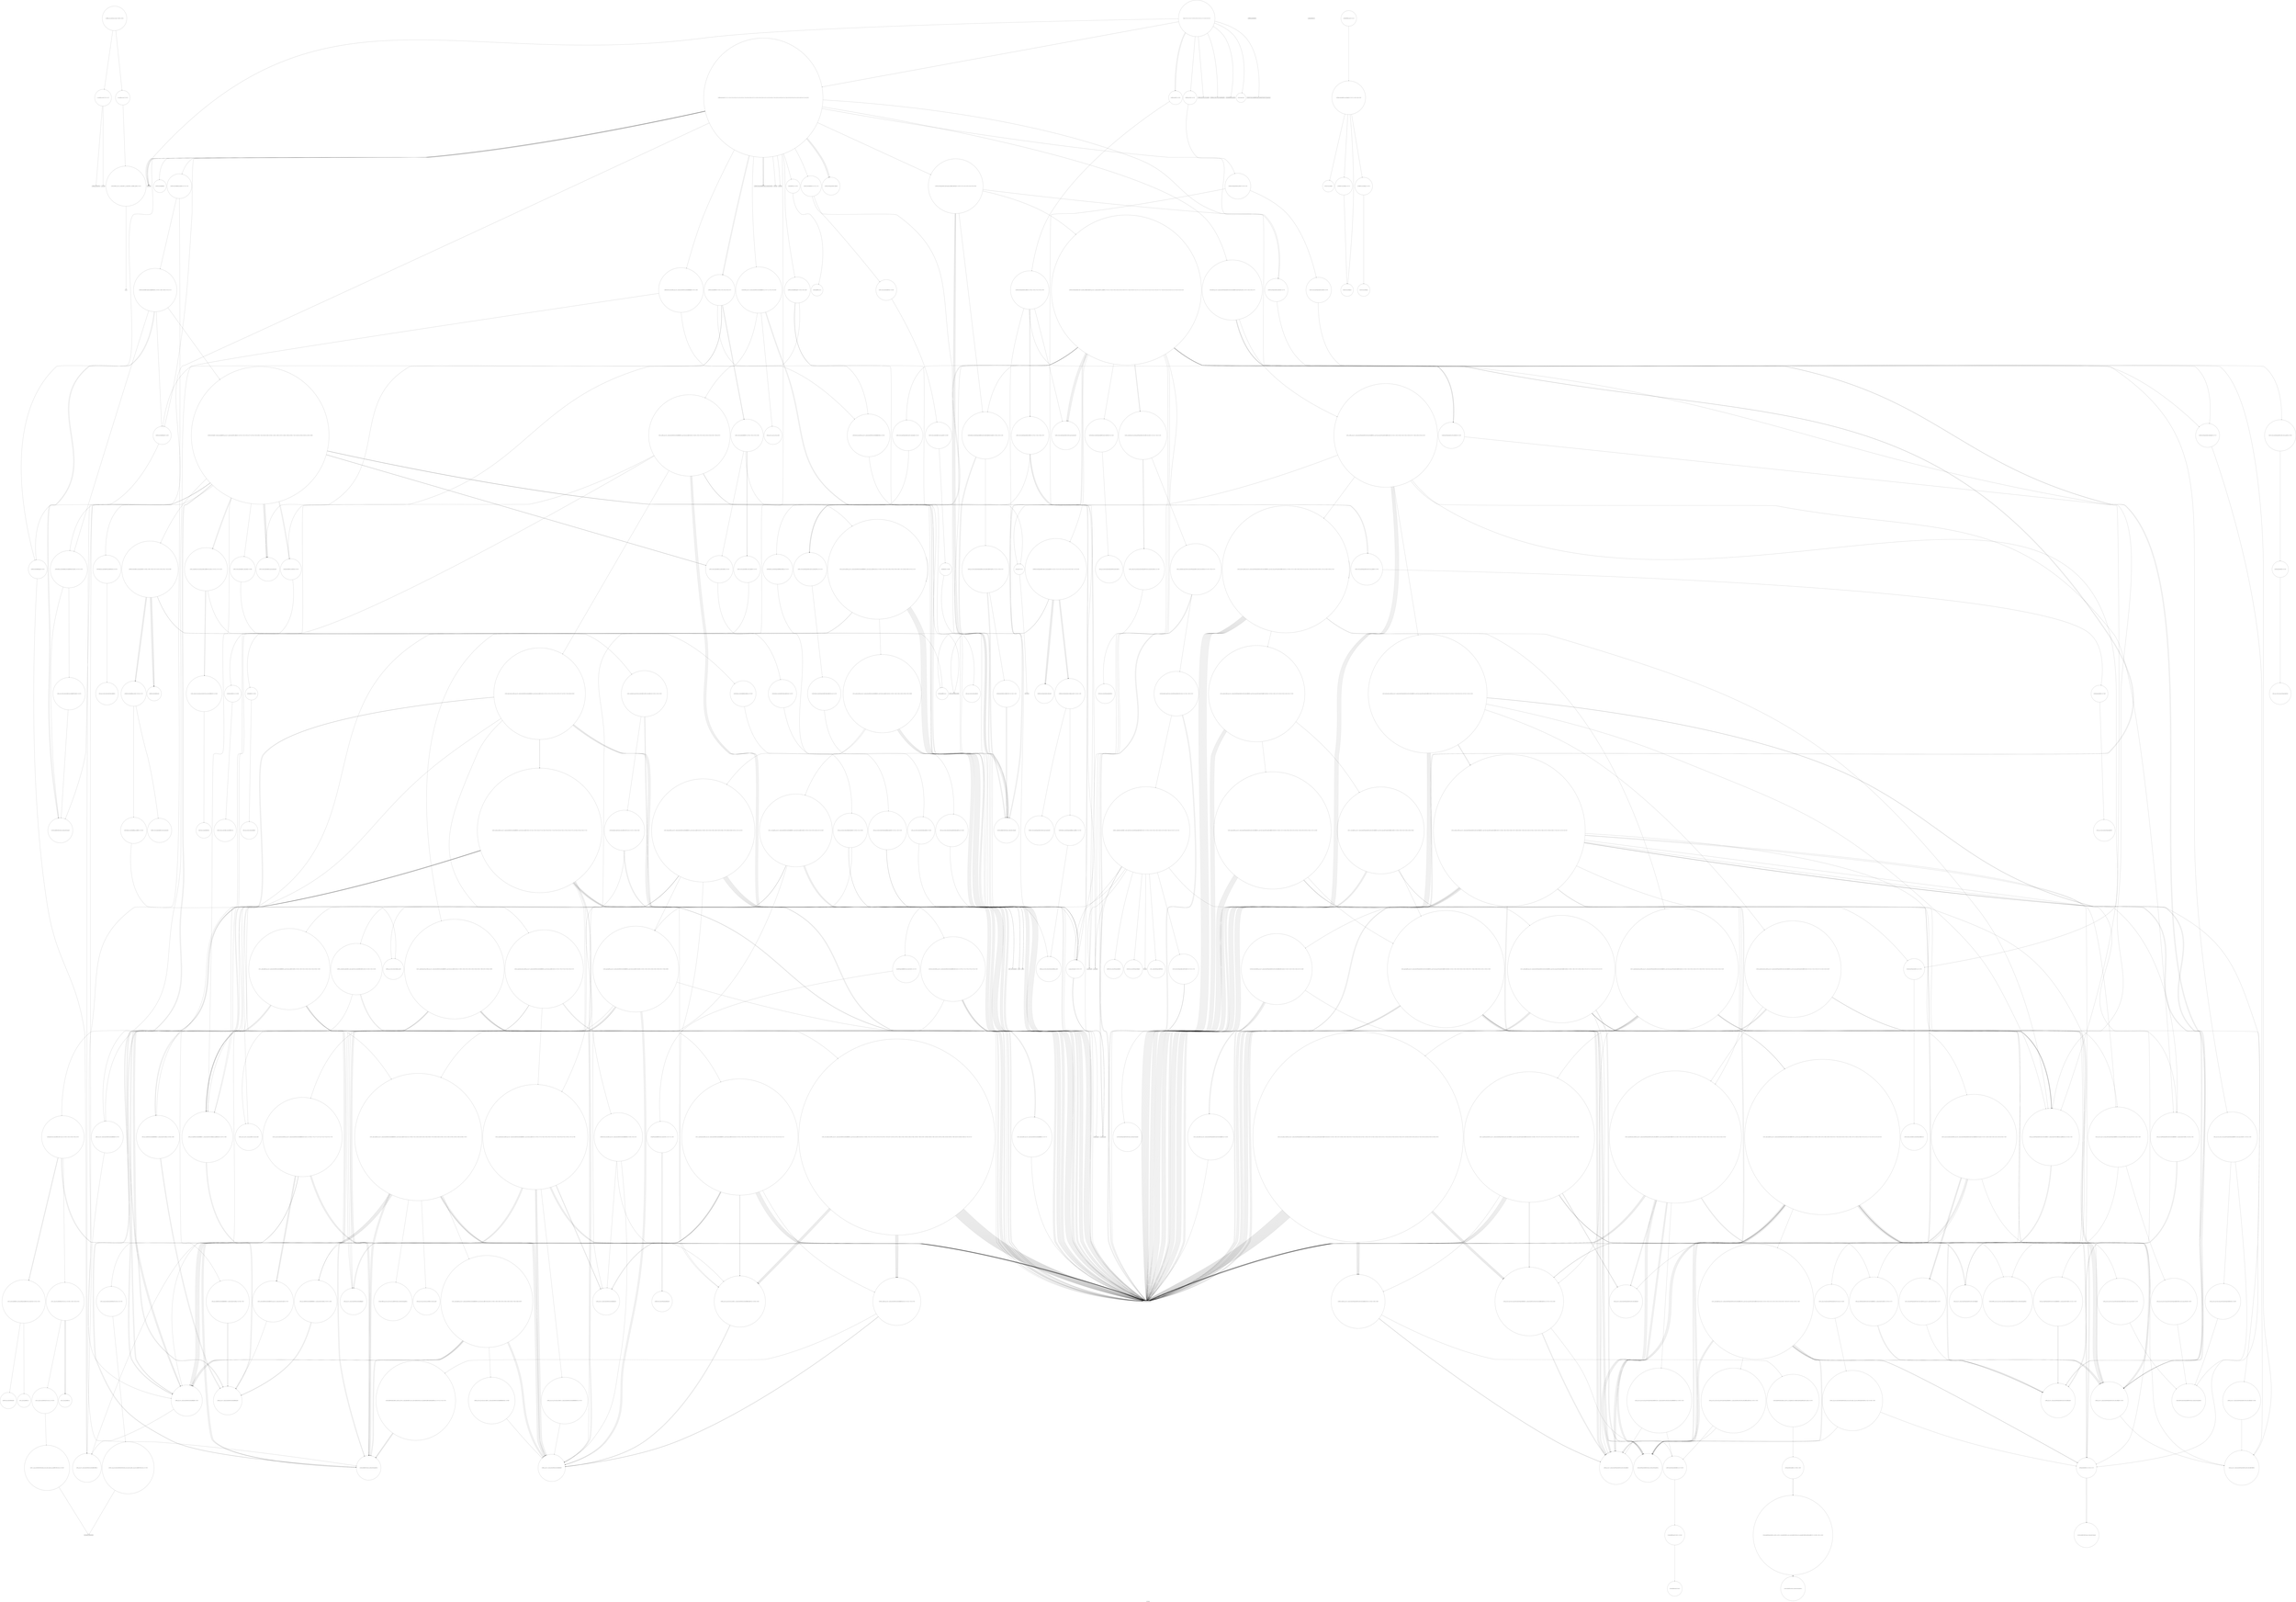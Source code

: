 digraph "Call Graph" {
	label="Call Graph";

	Node0x55fa3fffba90 [shape=record,shape=circle,label="{__cxx_global_var_init|{<s0>1|<s1>2}}"];
	Node0x55fa3fffba90:s0 -> Node0x55fa3fffbb10[color=black];
	Node0x55fa3fffba90:s1 -> Node0x55fa4078a0d0[color=black];
	Node0x55fa40791990 [shape=record,shape=circle,label="{_ZN9__gnu_cxx13new_allocatorIeE8allocateEmPKv|{<s0>520|<s1>521|<s2>522}}"];
	Node0x55fa40791990:s0 -> Node0x55fa40791890[color=black];
	Node0x55fa40791990:s1 -> Node0x55fa4078d670[color=black];
	Node0x55fa40791990:s2 -> Node0x55fa4078d6f0[color=black];
	Node0x55fa4078b7d0 [shape=record,shape=circle,label="{_ZN9__gnu_cxx13new_allocatorISt4pairIxxEE7destroyIS2_EEvPT_}"];
	Node0x55fa4078a650 [shape=record,shape=circle,label="{_ZN8TestcaseC2Ev|{<s0>16}}"];
	Node0x55fa4078a650:s0 -> Node0x55fa4078abd0[color=black];
	Node0x55fa4078e070 [shape=record,shape=circle,label="{_ZNSt13move_iteratorIPeEC2ES0_}"];
	Node0x55fa4078bed0 [shape=record,shape=circle,label="{_ZSt11__make_heapIN9__gnu_cxx17__normal_iteratorIPSt4pairIxxESt6vectorIS3_SaIS3_EEEENS0_5__ops15_Iter_comp_iterISt7greaterIS3_EEEEvT_SE_RT0_|{<s0>265|<s1>266|<s2>267|<s3>268|<s4>269|<s5>270|<s6>271|<s7>272|<s8>273|<s9>274|<s10>275}}"];
	Node0x55fa4078bed0:s0 -> Node0x55fa4078ccf0[color=black];
	Node0x55fa4078bed0:s1 -> Node0x55fa4078ccf0[color=black];
	Node0x55fa4078bed0:s2 -> Node0x55fa4078c1d0[color=black];
	Node0x55fa4078bed0:s3 -> Node0x55fa4078c250[color=black];
	Node0x55fa4078bed0:s4 -> Node0x55fa4078c150[color=black];
	Node0x55fa4078bed0:s5 -> Node0x55fa4078d8f0[color=black];
	Node0x55fa4078bed0:s6 -> Node0x55fa4078d8f0[color=black];
	Node0x55fa4078bed0:s7 -> Node0x55fa4078c150[color=black];
	Node0x55fa4078bed0:s8 -> Node0x55fa4078d8f0[color=black];
	Node0x55fa4078bed0:s9 -> Node0x55fa4078d8f0[color=black];
	Node0x55fa4078bed0:s10 -> Node0x55fa4078c2d0[color=black];
	Node0x55fa4078ad50 [shape=record,shape=Mrecord,label="{__cxa_begin_catch}"];
	Node0x55fa4078e770 [shape=record,shape=circle,label="{_ZSt11__sort_heapIN9__gnu_cxx17__normal_iteratorIPeSt6vectorIeSaIeEEEENS0_5__ops15_Iter_less_iterEEvT_S9_RT0_|{<s0>613|<s1>614|<s2>615|<s3>616|<s4>617|<s5>618}}"];
	Node0x55fa4078e770:s0 -> Node0x55fa40791290[color=black];
	Node0x55fa4078e770:s1 -> Node0x55fa4078ed70[color=black];
	Node0x55fa4078e770:s2 -> Node0x55fa4078d8f0[color=black];
	Node0x55fa4078e770:s3 -> Node0x55fa4078d8f0[color=black];
	Node0x55fa4078e770:s4 -> Node0x55fa4078d8f0[color=black];
	Node0x55fa4078e770:s5 -> Node0x55fa4078e970[color=black];
	Node0x55fa4078c5d0 [shape=record,shape=circle,label="{_ZSt7forwardIxEOT_RNSt16remove_referenceIS0_E4typeE}"];
	Node0x55fa4078b450 [shape=record,shape=circle,label="{_ZNSt6vectorIeSaIeEE5beginEv|{<s0>81}}"];
	Node0x55fa4078b450:s0 -> Node0x55fa4078f070[color=black];
	Node0x55fa4078ee70 [shape=record,shape=circle,label="{_ZNK9__gnu_cxx17__normal_iteratorIPeSt6vectorIeSaIeEEEmiEl|{<s0>702}}"];
	Node0x55fa4078ee70:s0 -> Node0x55fa4078f070[color=black];
	Node0x55fa40790510 [shape=record,shape=circle,label="{_ZSt4moveIRxEONSt16remove_referenceIT_E4typeEOS2_}"];
	Node0x55fa4078cb70 [shape=record,shape=circle,label="{_ZN9__gnu_cxx13new_allocatorISt4pairIxxEE9constructIS2_JRxS5_EEEvPT_DpOT0_|{<s0>125|<s1>126|<s2>127}}"];
	Node0x55fa4078cb70:s0 -> Node0x55fa4078ca70[color=black];
	Node0x55fa4078cb70:s1 -> Node0x55fa4078ca70[color=black];
	Node0x55fa4078cb70:s2 -> Node0x55fa4078cbf0[color=black];
	Node0x55fa4078f570 [shape=record,shape=circle,label="{_ZSt12__niter_baseIPeSt6vectorIeSaIeEEET_N9__gnu_cxx17__normal_iteratorIS4_T0_EE|{<s0>779}}"];
	Node0x55fa4078f570:s0 -> Node0x55fa40791410[color=black];
	Node0x55fa40790c10 [shape=record,shape=circle,label="{_ZN9__gnu_cxx5__ops14_Val_comp_iterISt7greaterISt4pairIxxEEEC2EONS0_15_Iter_comp_iterIS5_EE|{<s0>462}}"];
	Node0x55fa40790c10:s0 -> Node0x55fa4078c650[color=black];
	Node0x55fa4078d270 [shape=record,shape=circle,label="{_ZNKSt6vectorISt4pairIxxESaIS1_EE4sizeEv}"];
	Node0x55fa4078fc70 [shape=record,shape=circle,label="{_GLOBAL__sub_I_mnbvmar_0_0.cpp|{<s0>800|<s1>801}}"];
	Node0x55fa4078fc70:s0 -> Node0x55fa3fffba90[color=black];
	Node0x55fa4078fc70:s1 -> Node0x55fa4078a150[color=black];
	Node0x55fa40791310 [shape=record,shape=circle,label="{_ZNSt12_Vector_baseIeSaIeEE11_M_allocateEm|{<s0>509}}"];
	Node0x55fa40791310:s0 -> Node0x55fa40791910[color=black];
	Node0x55fa4078d970 [shape=record,shape=circle,label="{_ZNSt20__uninitialized_copyILb0EE13__uninit_copyISt13move_iteratorIPSt4pairIxxEES5_EET0_T_S8_S7_|{<s0>162|<s1>163|<s2>164|<s3>165|<s4>166|<s5>167|<s6>168|<s7>169|<s8>170|<s9>171|<s10>172}}"];
	Node0x55fa4078d970:s0 -> Node0x55fa4078d9f0[color=black];
	Node0x55fa4078d970:s1 -> Node0x55fa4078daf0[color=black];
	Node0x55fa4078d970:s2 -> Node0x55fa4078db70[color=black];
	Node0x55fa4078d970:s3 -> Node0x55fa4078da70[color=black];
	Node0x55fa4078d970:s4 -> Node0x55fa4078dbf0[color=black];
	Node0x55fa4078d970:s5 -> Node0x55fa4078ad50[color=black];
	Node0x55fa4078d970:s6 -> Node0x55fa4078dc70[color=black];
	Node0x55fa4078d970:s7 -> Node0x55fa4078d0f0[color=black];
	Node0x55fa4078d970:s8 -> Node0x55fa4078d170[color=black];
	Node0x55fa4078d970:s9 -> Node0x55fa4078dcf0[color=black];
	Node0x55fa4078d970:s10 -> Node0x55fa4078acd0[color=black];
	Node0x55fa3fffbb10 [shape=record,shape=Mrecord,label="{_ZNSt8ios_base4InitC1Ev}"];
	Node0x55fa40791a10 [shape=record,shape=circle,label="{_ZSt22__uninitialized_copy_aISt13move_iteratorIPeES1_eET0_T_S4_S3_RSaIT1_E|{<s0>523|<s1>524|<s2>525}}"];
	Node0x55fa40791a10:s0 -> Node0x55fa4078d8f0[color=black];
	Node0x55fa40791a10:s1 -> Node0x55fa4078d8f0[color=black];
	Node0x55fa40791a10:s2 -> Node0x55fa40791b10[color=black];
	Node0x55fa4078b850 [shape=record,shape=circle,label="{_ZNSt16allocator_traitsISaISt4pairIxxEEE10deallocateERS2_PS1_m|{<s0>179}}"];
	Node0x55fa4078b850:s0 -> Node0x55fa4078b8d0[color=black];
	Node0x55fa4078a6d0 [shape=record,shape=circle,label="{_ZN8Testcase3runEx|{<s0>17|<s1>18|<s2>19|<s3>20|<s4>21|<s5>22|<s6>23|<s7>24|<s8>25|<s9>26|<s10>27|<s11>28|<s12>29|<s13>30|<s14>31|<s15>32|<s16>33|<s17>34|<s18>35|<s19>36|<s20>37|<s21>38|<s22>39|<s23>40|<s24>41|<s25>42|<s26>43|<s27>44|<s28>45}}"];
	Node0x55fa4078a6d0:s0 -> Node0x55fa4078a5d0[color=black];
	Node0x55fa4078a6d0:s1 -> Node0x55fa4078a5d0[color=black];
	Node0x55fa4078a6d0:s2 -> Node0x55fa4078a5d0[color=black];
	Node0x55fa4078a6d0:s3 -> Node0x55fa4078a5d0[color=black];
	Node0x55fa4078a6d0:s4 -> Node0x55fa4078afd0[color=black];
	Node0x55fa4078a6d0:s5 -> Node0x55fa4078b0d0[color=black];
	Node0x55fa4078a6d0:s6 -> Node0x55fa4078b150[color=black];
	Node0x55fa4078a6d0:s7 -> Node0x55fa4078b050[color=black];
	Node0x55fa4078a6d0:s8 -> Node0x55fa4078b1d0[color=black];
	Node0x55fa4078a6d0:s9 -> Node0x55fa4078b250[color=black];
	Node0x55fa4078a6d0:s10 -> Node0x55fa4078b1d0[color=black];
	Node0x55fa4078a6d0:s11 -> Node0x55fa4078b1d0[color=black];
	Node0x55fa4078a6d0:s12 -> Node0x55fa4078b2d0[color=black];
	Node0x55fa4078a6d0:s13 -> Node0x55fa4078c7f0[color=black];
	Node0x55fa4078a6d0:s14 -> Node0x55fa4078b350[color=black];
	Node0x55fa4078a6d0:s15 -> Node0x55fa4078b450[color=black];
	Node0x55fa4078a6d0:s16 -> Node0x55fa4078b4d0[color=black];
	Node0x55fa4078a6d0:s17 -> Node0x55fa4078b550[color=black];
	Node0x55fa4078a6d0:s18 -> Node0x55fa4078b3d0[color=black];
	Node0x55fa4078a6d0:s19 -> Node0x55fa4078b5d0[color=black];
	Node0x55fa4078a6d0:s20 -> Node0x55fa4078b650[color=black];
	Node0x55fa4078a6d0:s21 -> Node0x55fa4078b6d0[color=black];
	Node0x55fa4078a6d0:s22 -> Node0x55fa4078c770[color=black];
	Node0x55fa4078a6d0:s23 -> Node0x55fa4078c7f0[color=black];
	Node0x55fa4078a6d0:s24 -> Node0x55fa4078c870[color=black];
	Node0x55fa4078a6d0:s25 -> Node0x55fa4078c8f0[color=black];
	Node0x55fa4078a6d0:s26 -> Node0x55fa4078c870[color=black];
	Node0x55fa4078a6d0:s27 -> Node0x55fa4078c970[color=black];
	Node0x55fa4078a6d0:s28 -> Node0x55fa4078c870[color=black];
	Node0x55fa4078e0f0 [shape=record,shape=circle,label="{_ZN9__gnu_cxx13new_allocatorIeE7destroyIeEEvPT_}"];
	Node0x55fa4078bf50 [shape=record,shape=circle,label="{_ZN9__gnu_cxxltIPSt4pairIxxESt6vectorIS2_SaIS2_EEEEbRKNS_17__normal_iteratorIT_T0_EESC_|{<s0>276|<s1>277}}"];
	Node0x55fa4078bf50:s0 -> Node0x55fa4078ce70[color=black];
	Node0x55fa4078bf50:s1 -> Node0x55fa4078ce70[color=black];
	Node0x55fa4078add0 [shape=record,shape=Mrecord,label="{_ZSt9terminatev}"];
	Node0x55fa4078e7f0 [shape=record,shape=circle,label="{_ZSt11__make_heapIN9__gnu_cxx17__normal_iteratorIPeSt6vectorIeSaIeEEEENS0_5__ops15_Iter_less_iterEEvT_S9_RT0_|{<s0>619|<s1>620|<s2>621|<s3>622|<s4>623|<s5>624|<s6>625|<s7>626}}"];
	Node0x55fa4078e7f0:s0 -> Node0x55fa40791290[color=black];
	Node0x55fa4078e7f0:s1 -> Node0x55fa40791290[color=black];
	Node0x55fa4078e7f0:s2 -> Node0x55fa4078b4d0[color=black];
	Node0x55fa4078e7f0:s3 -> Node0x55fa4078ea70[color=black];
	Node0x55fa4078e7f0:s4 -> Node0x55fa40790f90[color=black];
	Node0x55fa4078e7f0:s5 -> Node0x55fa4078d8f0[color=black];
	Node0x55fa4078e7f0:s6 -> Node0x55fa40790f90[color=black];
	Node0x55fa4078e7f0:s7 -> Node0x55fa4078eaf0[color=black];
	Node0x55fa4078c650 [shape=record,shape=circle,label="{_ZSt4moveIRSt7greaterISt4pairIxxEEEONSt16remove_referenceIT_E4typeEOS6_}"];
	Node0x55fa4078b4d0 [shape=record,shape=circle,label="{_ZNK9__gnu_cxx17__normal_iteratorIPeSt6vectorIeSaIeEEEplEl|{<s0>82}}"];
	Node0x55fa4078b4d0:s0 -> Node0x55fa4078f070[color=black];
	Node0x55fa4078eef0 [shape=record,shape=circle,label="{_ZSt21__unguarded_partitionIN9__gnu_cxx17__normal_iteratorIPeSt6vectorIeSaIeEEEENS0_5__ops15_Iter_less_iterEET_S9_S9_S9_T0_|{<s0>703|<s1>704|<s2>705|<s3>706|<s4>707|<s5>708|<s6>709|<s7>710|<s8>711|<s9>712|<s10>713|<s11>714|<s12>715|<s13>716|<s14>717}}"];
	Node0x55fa4078eef0:s0 -> Node0x55fa4078d8f0[color=black];
	Node0x55fa4078eef0:s1 -> Node0x55fa4078d8f0[color=black];
	Node0x55fa4078eef0:s2 -> Node0x55fa4078e8f0[color=black];
	Node0x55fa4078eef0:s3 -> Node0x55fa4078e9f0[color=black];
	Node0x55fa4078eef0:s4 -> Node0x55fa4078ed70[color=black];
	Node0x55fa4078eef0:s5 -> Node0x55fa4078d8f0[color=black];
	Node0x55fa4078eef0:s6 -> Node0x55fa4078d8f0[color=black];
	Node0x55fa4078eef0:s7 -> Node0x55fa4078e8f0[color=black];
	Node0x55fa4078eef0:s8 -> Node0x55fa4078ed70[color=black];
	Node0x55fa4078eef0:s9 -> Node0x55fa4078e870[color=black];
	Node0x55fa4078eef0:s10 -> Node0x55fa4078d8f0[color=black];
	Node0x55fa4078eef0:s11 -> Node0x55fa4078d8f0[color=black];
	Node0x55fa4078eef0:s12 -> Node0x55fa4078d8f0[color=black];
	Node0x55fa4078eef0:s13 -> Node0x55fa4078ef70[color=black];
	Node0x55fa4078eef0:s14 -> Node0x55fa4078e9f0[color=black];
	Node0x55fa40790590 [shape=record,shape=Mrecord,label="{llvm.ctlz.i64}"];
	Node0x55fa4078cbf0 [shape=record,shape=circle,label="{_ZNSt4pairIxxEC2IRxS2_Lb1EEEOT_OT0_|{<s0>128|<s1>129}}"];
	Node0x55fa4078cbf0:s0 -> Node0x55fa4078ca70[color=black];
	Node0x55fa4078cbf0:s1 -> Node0x55fa4078ca70[color=black];
	Node0x55fa4078f5f0 [shape=record,shape=circle,label="{_ZNSt20__copy_move_backwardILb1ELb1ESt26random_access_iterator_tagE13__copy_move_bIeEEPT_PKS3_S6_S4_|{<s0>780}}"];
	Node0x55fa4078f5f0:s0 -> Node0x55fa40791f10[color=black];
	Node0x55fa40790c90 [shape=record,shape=circle,label="{_ZN9__gnu_cxx5__ops15_Iter_comp_iterISt7greaterISt4pairIxxEEEC2ES5_|{<s0>463}}"];
	Node0x55fa40790c90:s0 -> Node0x55fa4078c650[color=black];
	Node0x55fa4078d2f0 [shape=record,shape=Mrecord,label="{_ZSt20__throw_length_errorPKc}"];
	Node0x55fa40791390 [shape=record,shape=circle,label="{_ZSt34__uninitialized_move_if_noexcept_aIPeS0_SaIeEET0_T_S3_S2_RT1_|{<s0>510|<s1>511|<s2>512}}"];
	Node0x55fa40791390:s0 -> Node0x55fa40791a90[color=black];
	Node0x55fa40791390:s1 -> Node0x55fa40791a90[color=black];
	Node0x55fa40791390:s2 -> Node0x55fa40791a10[color=black];
	Node0x55fa4078d9f0 [shape=record,shape=circle,label="{_ZStneIPSt4pairIxxEEbRKSt13move_iteratorIT_ES7_|{<s0>173}}"];
	Node0x55fa4078d9f0:s0 -> Node0x55fa4078dd70[color=black];
	Node0x55fa4078a050 [shape=record,shape=Mrecord,label="{_ZNSt8ios_base4InitD1Ev}"];
	Node0x55fa40791a90 [shape=record,shape=circle,label="{_ZSt32__make_move_if_noexcept_iteratorIeSt13move_iteratorIPeEET0_PT_|{<s0>526}}"];
	Node0x55fa40791a90:s0 -> Node0x55fa4078e070[color=black];
	Node0x55fa4078b8d0 [shape=record,shape=circle,label="{_ZN9__gnu_cxx13new_allocatorISt4pairIxxEE10deallocateEPS2_m|{<s0>180}}"];
	Node0x55fa4078b8d0:s0 -> Node0x55fa4078b950[color=black];
	Node0x55fa4078a750 [shape=record,shape=Mrecord,label="{__gxx_personality_v0}"];
	Node0x55fa4078e170 [shape=record,shape=circle,label="{_ZSt8_DestroyIPeEvT_S1_|{<s0>546}}"];
	Node0x55fa4078e170:s0 -> Node0x55fa4078e1f0[color=black];
	Node0x55fa4078bfd0 [shape=record,shape=circle,label="{_ZN9__gnu_cxx5__ops15_Iter_comp_iterISt7greaterISt4pairIxxEEEclINS_17__normal_iteratorIPS4_St6vectorIS4_SaIS4_EEEESD_EEbT_T0_|{<s0>278|<s1>279|<s2>280}}"];
	Node0x55fa4078bfd0:s0 -> Node0x55fa4078c250[color=black];
	Node0x55fa4078bfd0:s1 -> Node0x55fa4078c250[color=black];
	Node0x55fa4078bfd0:s2 -> Node0x55fa4078ff90[color=black];
	Node0x55fa4078ae50 [shape=record,shape=circle,label="{_ZNSt12_Vector_baseISt4pairIxxESaIS1_EE12_Vector_implC2Ev|{<s0>58}}"];
	Node0x55fa4078ae50:s0 -> Node0x55fa4078aed0[color=black];
	Node0x55fa4078e870 [shape=record,shape=circle,label="{_ZN9__gnu_cxxltIPeSt6vectorIeSaIeEEEEbRKNS_17__normal_iteratorIT_T0_EESA_|{<s0>627|<s1>628}}"];
	Node0x55fa4078e870:s0 -> Node0x55fa40791410[color=black];
	Node0x55fa4078e870:s1 -> Node0x55fa40791410[color=black];
	Node0x55fa4078c6d0 [shape=record,shape=circle,label="{_ZN9__gnu_cxx5__ops14_Iter_comp_valISt7greaterISt4pairIxxEEEclINS_17__normal_iteratorIPS4_St6vectorIS4_SaIS4_EEEES4_EEbT_RT0_|{<s0>331|<s1>332}}"];
	Node0x55fa4078c6d0:s0 -> Node0x55fa4078c250[color=black];
	Node0x55fa4078c6d0:s1 -> Node0x55fa4078ff90[color=black];
	Node0x55fa4078b550 [shape=record,shape=circle,label="{_ZNSt6vectorIeSaIeEE3endEv|{<s0>83}}"];
	Node0x55fa4078b550:s0 -> Node0x55fa4078f070[color=black];
	Node0x55fa4078ef70 [shape=record,shape=circle,label="{_ZSt9iter_swapIN9__gnu_cxx17__normal_iteratorIPeSt6vectorIeSaIeEEEES6_EvT_T0_|{<s0>718|<s1>719|<s2>720}}"];
	Node0x55fa4078ef70:s0 -> Node0x55fa4078ea70[color=black];
	Node0x55fa4078ef70:s1 -> Node0x55fa4078ea70[color=black];
	Node0x55fa4078ef70:s2 -> Node0x55fa4078eff0[color=black];
	Node0x55fa40790610 [shape=record,shape=circle,label="{_ZSt16__insertion_sortIN9__gnu_cxx17__normal_iteratorIPSt4pairIxxESt6vectorIS3_SaIS3_EEEENS0_5__ops15_Iter_comp_iterISt7greaterIS3_EEEEvT_SE_T0_|{<s0>393|<s1>394|<s2>395|<s3>396|<s4>397|<s5>398|<s6>399|<s7>400|<s8>401|<s9>402|<s10>403|<s11>404|<s12>405|<s13>406|<s14>407|<s15>408|<s16>409|<s17>410|<s18>411|<s19>412|<s20>413}}"];
	Node0x55fa40790610:s0 -> Node0x55fa40790710[color=black];
	Node0x55fa40790610:s1 -> Node0x55fa4078c1d0[color=black];
	Node0x55fa40790610:s2 -> Node0x55fa4078bad0[color=black];
	Node0x55fa40790610:s3 -> Node0x55fa4078d8f0[color=black];
	Node0x55fa40790610:s4 -> Node0x55fa4078d8f0[color=black];
	Node0x55fa40790610:s5 -> Node0x55fa4078bfd0[color=black];
	Node0x55fa40790610:s6 -> Node0x55fa4078c250[color=black];
	Node0x55fa40790610:s7 -> Node0x55fa4078c150[color=black];
	Node0x55fa40790610:s8 -> Node0x55fa4078d8f0[color=black];
	Node0x55fa40790610:s9 -> Node0x55fa4078d8f0[color=black];
	Node0x55fa40790610:s10 -> Node0x55fa4078d8f0[color=black];
	Node0x55fa40790610:s11 -> Node0x55fa4078c1d0[color=black];
	Node0x55fa40790610:s12 -> Node0x55fa40790790[color=black];
	Node0x55fa40790610:s13 -> Node0x55fa4078c150[color=black];
	Node0x55fa40790610:s14 -> Node0x55fa4078c250[color=black];
	Node0x55fa40790610:s15 -> Node0x55fa4078c3d0[color=black];
	Node0x55fa40790610:s16 -> Node0x55fa4078d8f0[color=black];
	Node0x55fa40790610:s17 -> Node0x55fa4078d8f0[color=black];
	Node0x55fa40790610:s18 -> Node0x55fa40790890[color=black];
	Node0x55fa40790610:s19 -> Node0x55fa40790810[color=black];
	Node0x55fa40790610:s20 -> Node0x55fa4078c0d0[color=black];
	Node0x55fa4078cc70 [shape=record,shape=circle,label="{_ZNKSt6vectorISt4pairIxxESaIS1_EE12_M_check_lenEmPKc|{<s0>130|<s1>131|<s2>132|<s3>133|<s4>134|<s5>135|<s6>136|<s7>137|<s8>138}}"];
	Node0x55fa4078cc70:s0 -> Node0x55fa4078d1f0[color=black];
	Node0x55fa4078cc70:s1 -> Node0x55fa4078d270[color=black];
	Node0x55fa4078cc70:s2 -> Node0x55fa4078d2f0[color=black];
	Node0x55fa4078cc70:s3 -> Node0x55fa4078d270[color=black];
	Node0x55fa4078cc70:s4 -> Node0x55fa4078d270[color=black];
	Node0x55fa4078cc70:s5 -> Node0x55fa4078d370[color=black];
	Node0x55fa4078cc70:s6 -> Node0x55fa4078d270[color=black];
	Node0x55fa4078cc70:s7 -> Node0x55fa4078d1f0[color=black];
	Node0x55fa4078cc70:s8 -> Node0x55fa4078d1f0[color=black];
	Node0x55fa4078f670 [shape=record,shape=circle,label="{_ZNK9__gnu_cxx5__ops14_Val_less_iterclIeNS_17__normal_iteratorIPeSt6vectorIeSaIeEEEEEEbRT_T0_|{<s0>781}}"];
	Node0x55fa4078f670:s0 -> Node0x55fa4078ea70[color=black];
	Node0x55fa40790d10 [shape=record,shape=circle,label="{_ZNSt12_Vector_baseIeSaIeEEC2Ev|{<s0>464}}"];
	Node0x55fa40790d10:s0 -> Node0x55fa40790d90[color=black];
	Node0x55fa4078d370 [shape=record,shape=circle,label="{_ZSt3maxImERKT_S2_S2_}"];
	Node0x55fa40791410 [shape=record,shape=circle,label="{_ZNK9__gnu_cxx17__normal_iteratorIPeSt6vectorIeSaIeEEE4baseEv}"];
	Node0x55fa4078da70 [shape=record,shape=circle,label="{_ZSt10_ConstructISt4pairIxxEJS1_EEvPT_DpOT0_|{<s0>174|<s1>175}}"];
	Node0x55fa4078da70:s0 -> Node0x55fa4078de70[color=black];
	Node0x55fa4078da70:s1 -> Node0x55fa4078d8f0[color=black];
	Node0x55fa4078a0d0 [shape=record,shape=Mrecord,label="{__cxa_atexit}"];
	Node0x55fa40791b10 [shape=record,shape=circle,label="{_ZSt18uninitialized_copyISt13move_iteratorIPeES1_ET0_T_S4_S3_|{<s0>527|<s1>528|<s2>529}}"];
	Node0x55fa40791b10:s0 -> Node0x55fa4078d8f0[color=black];
	Node0x55fa40791b10:s1 -> Node0x55fa4078d8f0[color=black];
	Node0x55fa40791b10:s2 -> Node0x55fa40791b90[color=black];
	Node0x55fa4078b950 [shape=record,shape=Mrecord,label="{_ZdlPv}"];
	Node0x55fa4078a7d0 [shape=record,shape=circle,label="{_ZN8TestcaseD2Ev|{<s0>46}}"];
	Node0x55fa4078a7d0:s0 -> Node0x55fa4078f9f0[color=black];
	Node0x55fa4078e1f0 [shape=record,shape=circle,label="{_ZNSt12_Destroy_auxILb1EE9__destroyIPeEEvT_S3_}"];
	Node0x55fa4078c050 [shape=record,shape=circle,label="{_ZSt10__pop_heapIN9__gnu_cxx17__normal_iteratorIPSt4pairIxxESt6vectorIS3_SaIS3_EEEENS0_5__ops15_Iter_comp_iterISt7greaterIS3_EEEEvT_SE_SE_RT0_|{<s0>281|<s1>282|<s2>283|<s3>284|<s4>285|<s5>286|<s6>287|<s7>288|<s8>289|<s9>290|<s10>291|<s11>292|<s12>293}}"];
	Node0x55fa4078c050:s0 -> Node0x55fa4078c250[color=black];
	Node0x55fa4078c050:s1 -> Node0x55fa4078c150[color=black];
	Node0x55fa4078c050:s2 -> Node0x55fa4078d8f0[color=black];
	Node0x55fa4078c050:s3 -> Node0x55fa4078c250[color=black];
	Node0x55fa4078c050:s4 -> Node0x55fa4078c150[color=black];
	Node0x55fa4078c050:s5 -> Node0x55fa4078c250[color=black];
	Node0x55fa4078c050:s6 -> Node0x55fa4078c3d0[color=black];
	Node0x55fa4078c050:s7 -> Node0x55fa4078d8f0[color=black];
	Node0x55fa4078c050:s8 -> Node0x55fa4078ccf0[color=black];
	Node0x55fa4078c050:s9 -> Node0x55fa4078c150[color=black];
	Node0x55fa4078c050:s10 -> Node0x55fa4078d8f0[color=black];
	Node0x55fa4078c050:s11 -> Node0x55fa4078d8f0[color=black];
	Node0x55fa4078c050:s12 -> Node0x55fa4078c2d0[color=black];
	Node0x55fa4078aed0 [shape=record,shape=circle,label="{_ZNSaISt4pairIxxEEC2Ev|{<s0>59}}"];
	Node0x55fa4078aed0:s0 -> Node0x55fa4078af50[color=black];
	Node0x55fa4078e8f0 [shape=record,shape=circle,label="{_ZNK9__gnu_cxx5__ops15_Iter_less_iterclINS_17__normal_iteratorIPeSt6vectorIeSaIeEEEES8_EEbT_T0_|{<s0>629|<s1>630}}"];
	Node0x55fa4078e8f0:s0 -> Node0x55fa4078ea70[color=black];
	Node0x55fa4078e8f0:s1 -> Node0x55fa4078ea70[color=black];
	Node0x55fa4078ff90 [shape=record,shape=circle,label="{_ZNKSt7greaterISt4pairIxxEEclERKS1_S4_|{<s0>333}}"];
	Node0x55fa4078ff90:s0 -> Node0x55fa40790010[color=black];
	Node0x55fa4078b5d0 [shape=record,shape=circle,label="{_ZNSt6vectorIeSaIeEE6rbeginEv|{<s0>84|<s1>85|<s2>86}}"];
	Node0x55fa4078b5d0:s0 -> Node0x55fa4078b550[color=black];
	Node0x55fa4078b5d0:s1 -> Node0x55fa4078f6f0[color=black];
	Node0x55fa4078b5d0:s2 -> Node0x55fa4078acd0[color=black];
	Node0x55fa4078eff0 [shape=record,shape=circle,label="{_ZSt4swapIeENSt9enable_ifIXsr6__and_ISt6__not_ISt15__is_tuple_likeIT_EESt21is_move_constructibleIS3_ESt18is_move_assignableIS3_EEE5valueEvE4typeERS3_SC_|{<s0>721|<s1>722|<s2>723}}"];
	Node0x55fa4078eff0:s0 -> Node0x55fa40790f90[color=black];
	Node0x55fa4078eff0:s1 -> Node0x55fa40790f90[color=black];
	Node0x55fa4078eff0:s2 -> Node0x55fa40790f90[color=black];
	Node0x55fa40790690 [shape=record,shape=circle,label="{_ZSt26__unguarded_insertion_sortIN9__gnu_cxx17__normal_iteratorIPSt4pairIxxESt6vectorIS3_SaIS3_EEEENS0_5__ops15_Iter_comp_iterISt7greaterIS3_EEEEvT_SE_T0_|{<s0>414|<s1>415|<s2>416|<s3>417|<s4>418|<s5>419|<s6>420}}"];
	Node0x55fa40790690:s0 -> Node0x55fa4078d8f0[color=black];
	Node0x55fa40790690:s1 -> Node0x55fa4078bad0[color=black];
	Node0x55fa40790690:s2 -> Node0x55fa4078d8f0[color=black];
	Node0x55fa40790690:s3 -> Node0x55fa4078d8f0[color=black];
	Node0x55fa40790690:s4 -> Node0x55fa40790890[color=black];
	Node0x55fa40790690:s5 -> Node0x55fa40790810[color=black];
	Node0x55fa40790690:s6 -> Node0x55fa4078c0d0[color=black];
	Node0x55fa4078ccf0 [shape=record,shape=circle,label="{_ZN9__gnu_cxxmiIPSt4pairIxxESt6vectorIS2_SaIS2_EEEENS_17__normal_iteratorIT_T0_E15difference_typeERKSA_SD_|{<s0>139|<s1>140}}"];
	Node0x55fa4078ccf0:s0 -> Node0x55fa4078ce70[color=black];
	Node0x55fa4078ccf0:s1 -> Node0x55fa4078ce70[color=black];
	Node0x55fa4078f6f0 [shape=record,shape=circle,label="{_ZNSt16reverse_iteratorIN9__gnu_cxx17__normal_iteratorIPeSt6vectorIeSaIeEEEEEC2ES6_|{<s0>782}}"];
	Node0x55fa4078f6f0:s0 -> Node0x55fa4078d8f0[color=black];
	Node0x55fa40790d90 [shape=record,shape=circle,label="{_ZNSt12_Vector_baseIeSaIeEE12_Vector_implC2Ev|{<s0>465}}"];
	Node0x55fa40790d90:s0 -> Node0x55fa40790e10[color=black];
	Node0x55fa4078d3f0 [shape=record,shape=circle,label="{_ZNSt16allocator_traitsISaISt4pairIxxEEE8max_sizeERKS2_|{<s0>150}}"];
	Node0x55fa4078d3f0:s0 -> Node0x55fa4078d4f0[color=black];
	Node0x55fa40791490 [shape=record,shape=circle,label="{_ZNSt12_Vector_baseIeSaIeEE19_M_get_Tp_allocatorEv}"];
	Node0x55fa4078daf0 [shape=record,shape=circle,label="{_ZSt11__addressofISt4pairIxxEEPT_RS2_}"];
	Node0x55fa4078a150 [shape=record,shape=circle,label="{__cxx_global_var_init.1|{<s0>3}}"];
	Node0x55fa4078a150:s0 -> Node0x55fa4078a1d0[color=black];
	Node0x55fa40791b90 [shape=record,shape=circle,label="{_ZNSt20__uninitialized_copyILb1EE13__uninit_copyISt13move_iteratorIPeES3_EET0_T_S6_S5_|{<s0>530|<s1>531|<s2>532}}"];
	Node0x55fa40791b90:s0 -> Node0x55fa4078d8f0[color=black];
	Node0x55fa40791b90:s1 -> Node0x55fa4078d8f0[color=black];
	Node0x55fa40791b90:s2 -> Node0x55fa40791c10[color=black];
	Node0x55fa4078b9d0 [shape=record,shape=circle,label="{_ZSt6__sortIN9__gnu_cxx17__normal_iteratorIPSt4pairIxxESt6vectorIS3_SaIS3_EEEENS0_5__ops15_Iter_comp_iterISt7greaterIS3_EEEEvT_SE_T0_|{<s0>181|<s1>182|<s2>183|<s3>184|<s4>185|<s5>186|<s6>187|<s7>188|<s8>189|<s9>190|<s10>191}}"];
	Node0x55fa4078b9d0:s0 -> Node0x55fa4078bad0[color=black];
	Node0x55fa4078b9d0:s1 -> Node0x55fa4078d8f0[color=black];
	Node0x55fa4078b9d0:s2 -> Node0x55fa4078d8f0[color=black];
	Node0x55fa4078b9d0:s3 -> Node0x55fa4078ccf0[color=black];
	Node0x55fa4078b9d0:s4 -> Node0x55fa4078bbd0[color=black];
	Node0x55fa4078b9d0:s5 -> Node0x55fa4078d8f0[color=black];
	Node0x55fa4078b9d0:s6 -> Node0x55fa4078bb50[color=black];
	Node0x55fa4078b9d0:s7 -> Node0x55fa4078d8f0[color=black];
	Node0x55fa4078b9d0:s8 -> Node0x55fa4078d8f0[color=black];
	Node0x55fa4078b9d0:s9 -> Node0x55fa4078d8f0[color=black];
	Node0x55fa4078b9d0:s10 -> Node0x55fa4078bc50[color=black];
	Node0x55fa4078a850 [shape=record,shape=Mrecord,label="{acos}"];
	Node0x55fa4078e270 [shape=record,shape=circle,label="{_ZNSt16allocator_traitsISaIeEE10deallocateERS0_Pem|{<s0>547}}"];
	Node0x55fa4078e270:s0 -> Node0x55fa4078e2f0[color=black];
	Node0x55fa4078c0d0 [shape=record,shape=circle,label="{_ZN9__gnu_cxx17__normal_iteratorIPSt4pairIxxESt6vectorIS2_SaIS2_EEEppEv}"];
	Node0x55fa4078af50 [shape=record,shape=circle,label="{_ZN9__gnu_cxx13new_allocatorISt4pairIxxEEC2Ev}"];
	Node0x55fa4078e970 [shape=record,shape=circle,label="{_ZSt10__pop_heapIN9__gnu_cxx17__normal_iteratorIPeSt6vectorIeSaIeEEEENS0_5__ops15_Iter_less_iterEEvT_S9_S9_RT0_|{<s0>631|<s1>632|<s2>633|<s3>634|<s4>635|<s5>636|<s6>637|<s7>638|<s8>639}}"];
	Node0x55fa4078e970:s0 -> Node0x55fa4078ea70[color=black];
	Node0x55fa4078e970:s1 -> Node0x55fa40790f90[color=black];
	Node0x55fa4078e970:s2 -> Node0x55fa4078ea70[color=black];
	Node0x55fa4078e970:s3 -> Node0x55fa40790f90[color=black];
	Node0x55fa4078e970:s4 -> Node0x55fa4078ea70[color=black];
	Node0x55fa4078e970:s5 -> Node0x55fa4078d8f0[color=black];
	Node0x55fa4078e970:s6 -> Node0x55fa40791290[color=black];
	Node0x55fa4078e970:s7 -> Node0x55fa40790f90[color=black];
	Node0x55fa4078e970:s8 -> Node0x55fa4078eaf0[color=black];
	Node0x55fa40790010 [shape=record,shape=circle,label="{_ZStgtIxxEbRKSt4pairIT_T0_ES5_|{<s0>334}}"];
	Node0x55fa40790010:s0 -> Node0x55fa40790090[color=black];
	Node0x55fa4078b650 [shape=record,shape=circle,label="{_ZNKSt16reverse_iteratorIN9__gnu_cxx17__normal_iteratorIPeSt6vectorIeSaIeEEEEEplEl|{<s0>87|<s1>88}}"];
	Node0x55fa4078b650:s0 -> Node0x55fa4078ee70[color=black];
	Node0x55fa4078b650:s1 -> Node0x55fa4078f6f0[color=black];
	Node0x55fa4078f070 [shape=record,shape=circle,label="{_ZN9__gnu_cxx17__normal_iteratorIPeSt6vectorIeSaIeEEEC2ERKS1_}"];
	Node0x55fa40790710 [shape=record,shape=circle,label="{_ZN9__gnu_cxxeqIPSt4pairIxxESt6vectorIS2_SaIS2_EEEEbRKNS_17__normal_iteratorIT_T0_EESC_|{<s0>421|<s1>422}}"];
	Node0x55fa40790710:s0 -> Node0x55fa4078ce70[color=black];
	Node0x55fa40790710:s1 -> Node0x55fa4078ce70[color=black];
	Node0x55fa4078cd70 [shape=record,shape=circle,label="{_ZNSt12_Vector_baseISt4pairIxxESaIS1_EE11_M_allocateEm|{<s0>141}}"];
	Node0x55fa4078cd70:s0 -> Node0x55fa4078d570[color=black];
	Node0x55fa4078f770 [shape=record,shape=circle,label="{_ZSt3maxIeERKT_S2_S2_}"];
	Node0x55fa40790e10 [shape=record,shape=circle,label="{_ZNSaIeEC2Ev|{<s0>466}}"];
	Node0x55fa40790e10:s0 -> Node0x55fa40790e90[color=black];
	Node0x55fa4078d470 [shape=record,shape=circle,label="{_ZNKSt12_Vector_baseISt4pairIxxESaIS1_EE19_M_get_Tp_allocatorEv}"];
	Node0x55fa40791510 [shape=record,shape=circle,label="{_ZNSt16allocator_traitsISaIeEE7destroyIeEEvRS0_PT_|{<s0>513}}"];
	Node0x55fa40791510:s0 -> Node0x55fa4078e0f0[color=black];
	Node0x55fa4078db70 [shape=record,shape=circle,label="{_ZNKSt13move_iteratorIPSt4pairIxxEEdeEv}"];
	Node0x55fa4078a1d0 [shape=record,shape=circle,label="{_ZSt4acosIiEN9__gnu_cxx11__enable_ifIXsr12__is_integerIT_EE7__valueEdE6__typeES2_|{<s0>4}}"];
	Node0x55fa4078a1d0:s0 -> Node0x55fa4078a850[color=black];
	Node0x55fa40791c10 [shape=record,shape=circle,label="{_ZSt4copyISt13move_iteratorIPeES1_ET0_T_S4_S3_|{<s0>533|<s1>534|<s2>535|<s3>536|<s4>537}}"];
	Node0x55fa40791c10:s0 -> Node0x55fa4078d8f0[color=black];
	Node0x55fa40791c10:s1 -> Node0x55fa40791d10[color=black];
	Node0x55fa40791c10:s2 -> Node0x55fa4078d8f0[color=black];
	Node0x55fa40791c10:s3 -> Node0x55fa40791d10[color=black];
	Node0x55fa40791c10:s4 -> Node0x55fa40791c90[color=black];
	Node0x55fa4078ba50 [shape=record,shape=circle,label="{_ZN9__gnu_cxx5__ops16__iter_comp_iterISt7greaterISt4pairIxxEEEENS0_15_Iter_comp_iterIT_EES7_|{<s0>192|<s1>193}}"];
	Node0x55fa4078ba50:s0 -> Node0x55fa4078c650[color=black];
	Node0x55fa4078ba50:s1 -> Node0x55fa40790c90[color=black];
	Node0x55fa4078a8d0 [shape=record,shape=circle,label="{_ZNSt8ios_base4setfESt13_Ios_FmtflagsS0_|{<s0>47|<s1>48|<s2>49|<s3>50}}"];
	Node0x55fa4078a8d0:s0 -> Node0x55fa4078a9d0[color=black];
	Node0x55fa4078a8d0:s1 -> Node0x55fa4078a950[color=black];
	Node0x55fa4078a8d0:s2 -> Node0x55fa4078aad0[color=black];
	Node0x55fa4078a8d0:s3 -> Node0x55fa4078aa50[color=black];
	Node0x55fa4078e2f0 [shape=record,shape=circle,label="{_ZN9__gnu_cxx13new_allocatorIeE10deallocateEPem|{<s0>548}}"];
	Node0x55fa4078e2f0:s0 -> Node0x55fa4078b950[color=black];
	Node0x55fa4078c150 [shape=record,shape=circle,label="{_ZSt4moveIRSt4pairIxxEEONSt16remove_referenceIT_E4typeEOS4_}"];
	Node0x55fa4078afd0 [shape=record,shape=circle,label="{_ZNSt6vectorISt4pairIxxESaIS1_EE12emplace_backIJRxS5_EEEvDpOT_|{<s0>60|<s1>61|<s2>62|<s3>63|<s4>64|<s5>65|<s6>66}}"];
	Node0x55fa4078afd0:s0 -> Node0x55fa4078ca70[color=black];
	Node0x55fa4078afd0:s1 -> Node0x55fa4078ca70[color=black];
	Node0x55fa4078afd0:s2 -> Node0x55fa4078c9f0[color=black];
	Node0x55fa4078afd0:s3 -> Node0x55fa4078b150[color=black];
	Node0x55fa4078afd0:s4 -> Node0x55fa4078ca70[color=black];
	Node0x55fa4078afd0:s5 -> Node0x55fa4078ca70[color=black];
	Node0x55fa4078afd0:s6 -> Node0x55fa4078caf0[color=black];
	Node0x55fa4078e9f0 [shape=record,shape=circle,label="{_ZN9__gnu_cxx17__normal_iteratorIPeSt6vectorIeSaIeEEEppEv}"];
	Node0x55fa40790090 [shape=record,shape=circle,label="{_ZStltIxxEbRKSt4pairIT_T0_ES5_}"];
	Node0x55fa4078b6d0 [shape=record,shape=circle,label="{_ZNKSt16reverse_iteratorIN9__gnu_cxx17__normal_iteratorIPeSt6vectorIeSaIeEEEEEdeEv|{<s0>89|<s1>90|<s2>91}}"];
	Node0x55fa4078b6d0:s0 -> Node0x55fa4078d8f0[color=black];
	Node0x55fa4078b6d0:s1 -> Node0x55fa4078ed70[color=black];
	Node0x55fa4078b6d0:s2 -> Node0x55fa4078ea70[color=black];
	Node0x55fa4078f0f0 [shape=record,shape=circle,label="{_ZSt16__insertion_sortIN9__gnu_cxx17__normal_iteratorIPeSt6vectorIeSaIeEEEENS0_5__ops15_Iter_less_iterEEvT_S9_T0_|{<s0>724|<s1>725|<s2>726|<s3>727|<s4>728|<s5>729|<s6>730|<s7>731|<s8>732|<s9>733|<s10>734|<s11>735|<s12>736|<s13>737|<s14>738|<s15>739|<s16>740|<s17>741}}"];
	Node0x55fa4078f0f0:s0 -> Node0x55fa4078f1f0[color=black];
	Node0x55fa4078f0f0:s1 -> Node0x55fa4078b4d0[color=black];
	Node0x55fa4078f0f0:s2 -> Node0x55fa4078e470[color=black];
	Node0x55fa4078f0f0:s3 -> Node0x55fa4078d8f0[color=black];
	Node0x55fa4078f0f0:s4 -> Node0x55fa4078d8f0[color=black];
	Node0x55fa4078f0f0:s5 -> Node0x55fa4078e8f0[color=black];
	Node0x55fa4078f0f0:s6 -> Node0x55fa4078ea70[color=black];
	Node0x55fa4078f0f0:s7 -> Node0x55fa40790f90[color=black];
	Node0x55fa4078f0f0:s8 -> Node0x55fa4078d8f0[color=black];
	Node0x55fa4078f0f0:s9 -> Node0x55fa4078d8f0[color=black];
	Node0x55fa4078f0f0:s10 -> Node0x55fa4078b4d0[color=black];
	Node0x55fa4078f0f0:s11 -> Node0x55fa4078f270[color=black];
	Node0x55fa4078f0f0:s12 -> Node0x55fa40790f90[color=black];
	Node0x55fa4078f0f0:s13 -> Node0x55fa4078ea70[color=black];
	Node0x55fa4078f0f0:s14 -> Node0x55fa4078d8f0[color=black];
	Node0x55fa4078f0f0:s15 -> Node0x55fa4078f370[color=black];
	Node0x55fa4078f0f0:s16 -> Node0x55fa4078f2f0[color=black];
	Node0x55fa4078f0f0:s17 -> Node0x55fa4078e9f0[color=black];
	Node0x55fa40790790 [shape=record,shape=circle,label="{_ZSt13move_backwardIN9__gnu_cxx17__normal_iteratorIPSt4pairIxxESt6vectorIS3_SaIS3_EEEES8_ET0_T_SA_S9_|{<s0>423|<s1>424|<s2>425|<s3>426|<s4>427|<s5>428}}"];
	Node0x55fa40790790:s0 -> Node0x55fa4078d8f0[color=black];
	Node0x55fa40790790:s1 -> Node0x55fa40790990[color=black];
	Node0x55fa40790790:s2 -> Node0x55fa4078d8f0[color=black];
	Node0x55fa40790790:s3 -> Node0x55fa40790990[color=black];
	Node0x55fa40790790:s4 -> Node0x55fa4078d8f0[color=black];
	Node0x55fa40790790:s5 -> Node0x55fa40790910[color=black];
	Node0x55fa4078cdf0 [shape=record,shape=circle,label="{_ZSt34__uninitialized_move_if_noexcept_aIPSt4pairIxxES2_SaIS1_EET0_T_S5_S4_RT1_|{<s0>142|<s1>143|<s2>144}}"];
	Node0x55fa4078cdf0:s0 -> Node0x55fa4078d7f0[color=black];
	Node0x55fa4078cdf0:s1 -> Node0x55fa4078d7f0[color=black];
	Node0x55fa4078cdf0:s2 -> Node0x55fa4078d770[color=black];
	Node0x55fa4078f7f0 [shape=record,shape=circle,label="{_ZNSt12_Vector_baseIeSaIeEED2Ev|{<s0>783|<s1>784|<s2>785|<s3>786}}"];
	Node0x55fa4078f7f0:s0 -> Node0x55fa40791610[color=black];
	Node0x55fa4078f7f0:s1 -> Node0x55fa4078f870[color=black];
	Node0x55fa4078f7f0:s2 -> Node0x55fa4078f870[color=black];
	Node0x55fa4078f7f0:s3 -> Node0x55fa4078acd0[color=black];
	Node0x55fa40790e90 [shape=record,shape=circle,label="{_ZN9__gnu_cxx13new_allocatorIeEC2Ev}"];
	Node0x55fa4078d4f0 [shape=record,shape=circle,label="{_ZNK9__gnu_cxx13new_allocatorISt4pairIxxEE8max_sizeEv}"];
	Node0x55fa40791590 [shape=record,shape=circle,label="{_ZSt8_DestroyIPeeEvT_S1_RSaIT0_E|{<s0>514}}"];
	Node0x55fa40791590:s0 -> Node0x55fa4078e170[color=black];
	Node0x55fa4078dbf0 [shape=record,shape=circle,label="{_ZNSt13move_iteratorIPSt4pairIxxEEppEv}"];
	Node0x55fa4078a250 [shape=record,shape=circle,label="{main|{<s0>5|<s1>6|<s2>7|<s3>8|<s4>9|<s5>10|<s6>11|<s7>12|<s8>13|<s9>14}}"];
	Node0x55fa4078a250:s0 -> Node0x55fa4078a2d0[color=black];
	Node0x55fa4078a250:s1 -> Node0x55fa4078a350[color=black];
	Node0x55fa4078a250:s2 -> Node0x55fa4078a450[color=black];
	Node0x55fa4078a250:s3 -> Node0x55fa4078a550[color=black];
	Node0x55fa4078a250:s4 -> Node0x55fa4078a3d0[color=black];
	Node0x55fa4078a250:s5 -> Node0x55fa4078a5d0[color=black];
	Node0x55fa4078a250:s6 -> Node0x55fa4078a650[color=black];
	Node0x55fa4078a250:s7 -> Node0x55fa4078a6d0[color=black];
	Node0x55fa4078a250:s8 -> Node0x55fa4078a7d0[color=black];
	Node0x55fa4078a250:s9 -> Node0x55fa4078a7d0[color=black];
	Node0x55fa40791c90 [shape=record,shape=circle,label="{_ZSt14__copy_move_a2ILb1EPeS0_ET1_T0_S2_S1_|{<s0>538|<s1>539|<s2>540|<s3>541}}"];
	Node0x55fa40791c90:s0 -> Node0x55fa40791e10[color=black];
	Node0x55fa40791c90:s1 -> Node0x55fa40791e10[color=black];
	Node0x55fa40791c90:s2 -> Node0x55fa40791e10[color=black];
	Node0x55fa40791c90:s3 -> Node0x55fa40791d90[color=black];
	Node0x55fa4078bad0 [shape=record,shape=circle,label="{_ZN9__gnu_cxxneIPSt4pairIxxESt6vectorIS2_SaIS2_EEEEbRKNS_17__normal_iteratorIT_T0_EESC_|{<s0>194|<s1>195}}"];
	Node0x55fa4078bad0:s0 -> Node0x55fa4078ce70[color=black];
	Node0x55fa4078bad0:s1 -> Node0x55fa4078ce70[color=black];
	Node0x55fa4078a950 [shape=record,shape=circle,label="{_ZStaNRSt13_Ios_FmtflagsS_|{<s0>51}}"];
	Node0x55fa4078a950:s0 -> Node0x55fa4078aad0[color=black];
	Node0x55fa4078e370 [shape=record,shape=circle,label="{_ZSt6__sortIN9__gnu_cxx17__normal_iteratorIPeSt6vectorIeSaIeEEEENS0_5__ops15_Iter_less_iterEEvT_S9_T0_|{<s0>549|<s1>550|<s2>551|<s3>552|<s4>553|<s5>554|<s6>555|<s7>556|<s8>557}}"];
	Node0x55fa4078e370:s0 -> Node0x55fa4078e470[color=black];
	Node0x55fa4078e370:s1 -> Node0x55fa4078d8f0[color=black];
	Node0x55fa4078e370:s2 -> Node0x55fa4078d8f0[color=black];
	Node0x55fa4078e370:s3 -> Node0x55fa40791290[color=black];
	Node0x55fa4078e370:s4 -> Node0x55fa4078bbd0[color=black];
	Node0x55fa4078e370:s5 -> Node0x55fa4078e4f0[color=black];
	Node0x55fa4078e370:s6 -> Node0x55fa4078d8f0[color=black];
	Node0x55fa4078e370:s7 -> Node0x55fa4078d8f0[color=black];
	Node0x55fa4078e370:s8 -> Node0x55fa4078e570[color=black];
	Node0x55fa4078c1d0 [shape=record,shape=circle,label="{_ZNK9__gnu_cxx17__normal_iteratorIPSt4pairIxxESt6vectorIS2_SaIS2_EEEplEl|{<s0>294}}"];
	Node0x55fa4078c1d0:s0 -> Node0x55fa4078c350[color=black];
	Node0x55fa4078b050 [shape=record,shape=circle,label="{_ZSt4sortIN9__gnu_cxx17__normal_iteratorIPSt4pairIxxESt6vectorIS3_SaIS3_EEEESt7greaterIS3_EEvT_SB_T0_|{<s0>67|<s1>68|<s2>69|<s3>70}}"];
	Node0x55fa4078b050:s0 -> Node0x55fa4078d8f0[color=black];
	Node0x55fa4078b050:s1 -> Node0x55fa4078d8f0[color=black];
	Node0x55fa4078b050:s2 -> Node0x55fa4078ba50[color=black];
	Node0x55fa4078b050:s3 -> Node0x55fa4078b9d0[color=black];
	Node0x55fa4078ea70 [shape=record,shape=circle,label="{_ZNK9__gnu_cxx17__normal_iteratorIPeSt6vectorIeSaIeEEEdeEv}"];
	Node0x55fa40790110 [shape=record,shape=circle,label="{_ZN9__gnu_cxx17__normal_iteratorIPSt4pairIxxESt6vectorIS2_SaIS2_EEEmmEv}"];
	Node0x55fa4078c770 [shape=record,shape=circle,label="{_Z4maxiIeEvRT_S0_|{<s0>92}}"];
	Node0x55fa4078c770:s0 -> Node0x55fa4078f770[color=black];
	Node0x55fa4078f170 [shape=record,shape=circle,label="{_ZSt26__unguarded_insertion_sortIN9__gnu_cxx17__normal_iteratorIPeSt6vectorIeSaIeEEEENS0_5__ops15_Iter_less_iterEEvT_S9_T0_|{<s0>742|<s1>743|<s2>744|<s3>745|<s4>746|<s5>747}}"];
	Node0x55fa4078f170:s0 -> Node0x55fa4078d8f0[color=black];
	Node0x55fa4078f170:s1 -> Node0x55fa4078e470[color=black];
	Node0x55fa4078f170:s2 -> Node0x55fa4078d8f0[color=black];
	Node0x55fa4078f170:s3 -> Node0x55fa4078f370[color=black];
	Node0x55fa4078f170:s4 -> Node0x55fa4078f2f0[color=black];
	Node0x55fa4078f170:s5 -> Node0x55fa4078e9f0[color=black];
	Node0x55fa40790810 [shape=record,shape=circle,label="{_ZSt25__unguarded_linear_insertIN9__gnu_cxx17__normal_iteratorIPSt4pairIxxESt6vectorIS3_SaIS3_EEEENS0_5__ops14_Val_comp_iterISt7greaterIS3_EEEEvT_T0_|{<s0>429|<s1>430|<s2>431|<s3>432|<s4>433|<s5>434|<s6>435|<s7>436|<s8>437|<s9>438|<s10>439|<s11>440|<s12>441|<s13>442|<s14>443|<s15>444}}"];
	Node0x55fa40790810:s0 -> Node0x55fa4078c250[color=black];
	Node0x55fa40790810:s1 -> Node0x55fa4078c150[color=black];
	Node0x55fa40790810:s2 -> Node0x55fa4078d8f0[color=black];
	Node0x55fa40790810:s3 -> Node0x55fa4078d8f0[color=black];
	Node0x55fa40790810:s4 -> Node0x55fa40790110[color=black];
	Node0x55fa40790810:s5 -> Node0x55fa4078d8f0[color=black];
	Node0x55fa40790810:s6 -> Node0x55fa40790b90[color=black];
	Node0x55fa40790810:s7 -> Node0x55fa4078c250[color=black];
	Node0x55fa40790810:s8 -> Node0x55fa4078c150[color=black];
	Node0x55fa40790810:s9 -> Node0x55fa4078c250[color=black];
	Node0x55fa40790810:s10 -> Node0x55fa4078c3d0[color=black];
	Node0x55fa40790810:s11 -> Node0x55fa4078d8f0[color=black];
	Node0x55fa40790810:s12 -> Node0x55fa40790110[color=black];
	Node0x55fa40790810:s13 -> Node0x55fa4078c150[color=black];
	Node0x55fa40790810:s14 -> Node0x55fa4078c250[color=black];
	Node0x55fa40790810:s15 -> Node0x55fa4078c3d0[color=black];
	Node0x55fa4078ce70 [shape=record,shape=circle,label="{_ZNK9__gnu_cxx17__normal_iteratorIPSt4pairIxxESt6vectorIS2_SaIS2_EEE4baseEv}"];
	Node0x55fa4078f870 [shape=record,shape=circle,label="{_ZNSt12_Vector_baseIeSaIeEE12_Vector_implD2Ev|{<s0>787}}"];
	Node0x55fa4078f870:s0 -> Node0x55fa4078f8f0[color=black];
	Node0x55fa40790f10 [shape=record,shape=circle,label="{_ZNSt6vectorIeSaIeEE12emplace_backIJeEEEvDpOT_|{<s0>467|<s1>468|<s2>469|<s3>470|<s4>471}}"];
	Node0x55fa40790f10:s0 -> Node0x55fa40791090[color=black];
	Node0x55fa40790f10:s1 -> Node0x55fa40791010[color=black];
	Node0x55fa40790f10:s2 -> Node0x55fa4078b550[color=black];
	Node0x55fa40790f10:s3 -> Node0x55fa40791090[color=black];
	Node0x55fa40790f10:s4 -> Node0x55fa40791110[color=black];
	Node0x55fa4078d570 [shape=record,shape=circle,label="{_ZNSt16allocator_traitsISaISt4pairIxxEEE8allocateERS2_m|{<s0>151}}"];
	Node0x55fa4078d570:s0 -> Node0x55fa4078d5f0[color=black];
	Node0x55fa40791610 [shape=record,shape=circle,label="{_ZNSt12_Vector_baseIeSaIeEE13_M_deallocateEPem|{<s0>515}}"];
	Node0x55fa40791610:s0 -> Node0x55fa4078e270[color=black];
	Node0x55fa4078dc70 [shape=record,shape=circle,label="{_ZSt8_DestroyIPSt4pairIxxEEvT_S3_|{<s0>176}}"];
	Node0x55fa4078dc70:s0 -> Node0x55fa4078def0[color=black];
	Node0x55fa4078a2d0 [shape=record,shape=Mrecord,label="{_ZNSt8ios_base15sync_with_stdioEb}"];
	Node0x55fa40791d10 [shape=record,shape=circle,label="{_ZSt12__miter_baseIPeEDTcl12__miter_basecldtfp_4baseEEESt13move_iteratorIT_E|{<s0>542|<s1>543}}"];
	Node0x55fa40791d10:s0 -> Node0x55fa4078dff0[color=black];
	Node0x55fa40791d10:s1 -> Node0x55fa4078df70[color=black];
	Node0x55fa4078bb50 [shape=record,shape=circle,label="{_ZSt16__introsort_loopIN9__gnu_cxx17__normal_iteratorIPSt4pairIxxESt6vectorIS3_SaIS3_EEEElNS0_5__ops15_Iter_comp_iterISt7greaterIS3_EEEEvT_SE_T0_T1_|{<s0>196|<s1>197|<s2>198|<s3>199|<s4>200|<s5>201|<s6>202|<s7>203|<s8>204|<s9>205|<s10>206|<s11>207|<s12>208|<s13>209|<s14>210}}"];
	Node0x55fa4078bb50:s0 -> Node0x55fa4078ccf0[color=black];
	Node0x55fa4078bb50:s1 -> Node0x55fa4078d8f0[color=black];
	Node0x55fa4078bb50:s2 -> Node0x55fa4078d8f0[color=black];
	Node0x55fa4078bb50:s3 -> Node0x55fa4078d8f0[color=black];
	Node0x55fa4078bb50:s4 -> Node0x55fa4078d8f0[color=black];
	Node0x55fa4078bb50:s5 -> Node0x55fa4078bcd0[color=black];
	Node0x55fa4078bb50:s6 -> Node0x55fa4078d8f0[color=black];
	Node0x55fa4078bb50:s7 -> Node0x55fa4078d8f0[color=black];
	Node0x55fa4078bb50:s8 -> Node0x55fa4078d8f0[color=black];
	Node0x55fa4078bb50:s9 -> Node0x55fa4078bd50[color=black];
	Node0x55fa4078bb50:s10 -> Node0x55fa4078d8f0[color=black];
	Node0x55fa4078bb50:s11 -> Node0x55fa4078d8f0[color=black];
	Node0x55fa4078bb50:s12 -> Node0x55fa4078d8f0[color=black];
	Node0x55fa4078bb50:s13 -> Node0x55fa4078bb50[color=black];
	Node0x55fa4078bb50:s14 -> Node0x55fa4078d8f0[color=black];
	Node0x55fa4078a9d0 [shape=record,shape=circle,label="{_ZStcoSt13_Ios_Fmtflags}"];
	Node0x55fa4078e3f0 [shape=record,shape=circle,label="{_ZN9__gnu_cxx5__ops16__iter_less_iterEv}"];
	Node0x55fa4078c250 [shape=record,shape=circle,label="{_ZNK9__gnu_cxx17__normal_iteratorIPSt4pairIxxESt6vectorIS2_SaIS2_EEEdeEv}"];
	Node0x55fa4078b0d0 [shape=record,shape=circle,label="{_ZNSt6vectorISt4pairIxxESaIS1_EE5beginEv|{<s0>71}}"];
	Node0x55fa4078b0d0:s0 -> Node0x55fa4078c350[color=black];
	Node0x55fa4078eaf0 [shape=record,shape=circle,label="{_ZSt13__adjust_heapIN9__gnu_cxx17__normal_iteratorIPeSt6vectorIeSaIeEEEEleNS0_5__ops15_Iter_less_iterEEvT_T0_SA_T1_T2_|{<s0>640|<s1>641|<s2>642|<s3>643|<s4>644|<s5>645|<s6>646|<s7>647|<s8>648|<s9>649|<s10>650|<s11>651|<s12>652|<s13>653|<s14>654|<s15>655|<s16>656|<s17>657}}"];
	Node0x55fa4078eaf0:s0 -> Node0x55fa4078b4d0[color=black];
	Node0x55fa4078eaf0:s1 -> Node0x55fa4078b4d0[color=black];
	Node0x55fa4078eaf0:s2 -> Node0x55fa4078e8f0[color=black];
	Node0x55fa4078eaf0:s3 -> Node0x55fa4078b4d0[color=black];
	Node0x55fa4078eaf0:s4 -> Node0x55fa4078ea70[color=black];
	Node0x55fa4078eaf0:s5 -> Node0x55fa40790f90[color=black];
	Node0x55fa4078eaf0:s6 -> Node0x55fa4078b4d0[color=black];
	Node0x55fa4078eaf0:s7 -> Node0x55fa4078ea70[color=black];
	Node0x55fa4078eaf0:s8 -> Node0x55fa4078b4d0[color=black];
	Node0x55fa4078eaf0:s9 -> Node0x55fa4078ea70[color=black];
	Node0x55fa4078eaf0:s10 -> Node0x55fa40790f90[color=black];
	Node0x55fa4078eaf0:s11 -> Node0x55fa4078b4d0[color=black];
	Node0x55fa4078eaf0:s12 -> Node0x55fa4078ea70[color=black];
	Node0x55fa4078eaf0:s13 -> Node0x55fa4078eb70[color=black];
	Node0x55fa4078eaf0:s14 -> Node0x55fa4078ebf0[color=black];
	Node0x55fa4078eaf0:s15 -> Node0x55fa4078d8f0[color=black];
	Node0x55fa4078eaf0:s16 -> Node0x55fa40790f90[color=black];
	Node0x55fa4078eaf0:s17 -> Node0x55fa4078ec70[color=black];
	Node0x55fa40790190 [shape=record,shape=circle,label="{_ZSt22__move_median_to_firstIN9__gnu_cxx17__normal_iteratorIPSt4pairIxxESt6vectorIS3_SaIS3_EEEENS0_5__ops15_Iter_comp_iterISt7greaterIS3_EEEEvT_SE_SE_SE_T0_|{<s0>335|<s1>336|<s2>337|<s3>338|<s4>339|<s5>340|<s6>341|<s7>342|<s8>343|<s9>344|<s10>345|<s11>346|<s12>347|<s13>348|<s14>349|<s15>350|<s16>351|<s17>352|<s18>353|<s19>354|<s20>355|<s21>356|<s22>357|<s23>358|<s24>359|<s25>360|<s26>361|<s27>362|<s28>363|<s29>364|<s30>365|<s31>366|<s32>367}}"];
	Node0x55fa40790190:s0 -> Node0x55fa4078d8f0[color=black];
	Node0x55fa40790190:s1 -> Node0x55fa4078d8f0[color=black];
	Node0x55fa40790190:s2 -> Node0x55fa4078bfd0[color=black];
	Node0x55fa40790190:s3 -> Node0x55fa4078d8f0[color=black];
	Node0x55fa40790190:s4 -> Node0x55fa4078d8f0[color=black];
	Node0x55fa40790190:s5 -> Node0x55fa4078bfd0[color=black];
	Node0x55fa40790190:s6 -> Node0x55fa4078d8f0[color=black];
	Node0x55fa40790190:s7 -> Node0x55fa4078d8f0[color=black];
	Node0x55fa40790190:s8 -> Node0x55fa40790310[color=black];
	Node0x55fa40790190:s9 -> Node0x55fa4078d8f0[color=black];
	Node0x55fa40790190:s10 -> Node0x55fa4078d8f0[color=black];
	Node0x55fa40790190:s11 -> Node0x55fa4078bfd0[color=black];
	Node0x55fa40790190:s12 -> Node0x55fa4078d8f0[color=black];
	Node0x55fa40790190:s13 -> Node0x55fa4078d8f0[color=black];
	Node0x55fa40790190:s14 -> Node0x55fa40790310[color=black];
	Node0x55fa40790190:s15 -> Node0x55fa4078d8f0[color=black];
	Node0x55fa40790190:s16 -> Node0x55fa4078d8f0[color=black];
	Node0x55fa40790190:s17 -> Node0x55fa40790310[color=black];
	Node0x55fa40790190:s18 -> Node0x55fa4078d8f0[color=black];
	Node0x55fa40790190:s19 -> Node0x55fa4078d8f0[color=black];
	Node0x55fa40790190:s20 -> Node0x55fa4078bfd0[color=black];
	Node0x55fa40790190:s21 -> Node0x55fa4078d8f0[color=black];
	Node0x55fa40790190:s22 -> Node0x55fa4078d8f0[color=black];
	Node0x55fa40790190:s23 -> Node0x55fa40790310[color=black];
	Node0x55fa40790190:s24 -> Node0x55fa4078d8f0[color=black];
	Node0x55fa40790190:s25 -> Node0x55fa4078d8f0[color=black];
	Node0x55fa40790190:s26 -> Node0x55fa4078bfd0[color=black];
	Node0x55fa40790190:s27 -> Node0x55fa4078d8f0[color=black];
	Node0x55fa40790190:s28 -> Node0x55fa4078d8f0[color=black];
	Node0x55fa40790190:s29 -> Node0x55fa40790310[color=black];
	Node0x55fa40790190:s30 -> Node0x55fa4078d8f0[color=black];
	Node0x55fa40790190:s31 -> Node0x55fa4078d8f0[color=black];
	Node0x55fa40790190:s32 -> Node0x55fa40790310[color=black];
	Node0x55fa4078c7f0 [shape=record,shape=circle,label="{_ZNSt6vectorIeSaIeEED2Ev|{<s0>93|<s1>94|<s2>95|<s3>96|<s4>97}}"];
	Node0x55fa4078c7f0:s0 -> Node0x55fa40791490[color=black];
	Node0x55fa4078c7f0:s1 -> Node0x55fa40791590[color=black];
	Node0x55fa4078c7f0:s2 -> Node0x55fa4078f7f0[color=black];
	Node0x55fa4078c7f0:s3 -> Node0x55fa4078f7f0[color=black];
	Node0x55fa4078c7f0:s4 -> Node0x55fa4078acd0[color=black];
	Node0x55fa4078f1f0 [shape=record,shape=circle,label="{_ZN9__gnu_cxxeqIPeSt6vectorIeSaIeEEEEbRKNS_17__normal_iteratorIT_T0_EESA_|{<s0>748|<s1>749}}"];
	Node0x55fa4078f1f0:s0 -> Node0x55fa40791410[color=black];
	Node0x55fa4078f1f0:s1 -> Node0x55fa40791410[color=black];
	Node0x55fa40790890 [shape=record,shape=circle,label="{_ZN9__gnu_cxx5__ops15__val_comp_iterISt7greaterISt4pairIxxEEEENS0_14_Val_comp_iterIT_EENS0_15_Iter_comp_iterIS7_EE|{<s0>445|<s1>446}}"];
	Node0x55fa40790890:s0 -> Node0x55fa4078c450[color=black];
	Node0x55fa40790890:s1 -> Node0x55fa40790c10[color=black];
	Node0x55fa4078cef0 [shape=record,shape=circle,label="{_ZNSt12_Vector_baseISt4pairIxxESaIS1_EE19_M_get_Tp_allocatorEv}"];
	Node0x55fa4078f8f0 [shape=record,shape=circle,label="{_ZNSaIeED2Ev|{<s0>788}}"];
	Node0x55fa4078f8f0:s0 -> Node0x55fa4078f970[color=black];
	Node0x55fa40790f90 [shape=record,shape=circle,label="{_ZSt4moveIReEONSt16remove_referenceIT_E4typeEOS2_}"];
	Node0x55fa4078d5f0 [shape=record,shape=circle,label="{_ZN9__gnu_cxx13new_allocatorISt4pairIxxEE8allocateEmPKv|{<s0>152|<s1>153|<s2>154}}"];
	Node0x55fa4078d5f0:s0 -> Node0x55fa4078d4f0[color=black];
	Node0x55fa4078d5f0:s1 -> Node0x55fa4078d670[color=black];
	Node0x55fa4078d5f0:s2 -> Node0x55fa4078d6f0[color=black];
	Node0x55fa40791690 [shape=record,shape=circle,label="{_ZNKSt6vectorIeSaIeEE8max_sizeEv|{<s0>516|<s1>517}}"];
	Node0x55fa40791690:s0 -> Node0x55fa40791810[color=black];
	Node0x55fa40791690:s1 -> Node0x55fa40791790[color=black];
	Node0x55fa4078dcf0 [shape=record,shape=Mrecord,label="{llvm.trap}"];
	Node0x55fa4078a350 [shape=record,shape=Mrecord,label="{_ZNSt9basic_iosIcSt11char_traitsIcEE3tieEPSo}"];
	Node0x55fa40791d90 [shape=record,shape=circle,label="{_ZSt13__copy_move_aILb1EPeS0_ET1_T0_S2_S1_|{<s0>544}}"];
	Node0x55fa40791d90:s0 -> Node0x55fa40791e90[color=black];
	Node0x55fa4078bbd0 [shape=record,shape=circle,label="{_ZSt4__lgl|{<s0>211}}"];
	Node0x55fa4078bbd0:s0 -> Node0x55fa40790590[color=black];
	Node0x55fa4078aa50 [shape=record,shape=circle,label="{_ZStoRRSt13_Ios_FmtflagsS_|{<s0>52}}"];
	Node0x55fa4078aa50:s0 -> Node0x55fa4078ab50[color=black];
	Node0x55fa4078e470 [shape=record,shape=circle,label="{_ZN9__gnu_cxxneIPeSt6vectorIeSaIeEEEEbRKNS_17__normal_iteratorIT_T0_EESA_|{<s0>558|<s1>559}}"];
	Node0x55fa4078e470:s0 -> Node0x55fa40791410[color=black];
	Node0x55fa4078e470:s1 -> Node0x55fa40791410[color=black];
	Node0x55fa4078c2d0 [shape=record,shape=circle,label="{_ZSt13__adjust_heapIN9__gnu_cxx17__normal_iteratorIPSt4pairIxxESt6vectorIS3_SaIS3_EEEElS3_NS0_5__ops15_Iter_comp_iterISt7greaterIS3_EEEEvT_T0_SF_T1_T2_|{<s0>295|<s1>296|<s2>297|<s3>298|<s4>299|<s5>300|<s6>301|<s7>302|<s8>303|<s9>304|<s10>305|<s11>306|<s12>307|<s13>308|<s14>309|<s15>310|<s16>311|<s17>312|<s18>313|<s19>314|<s20>315}}"];
	Node0x55fa4078c2d0:s0 -> Node0x55fa4078c1d0[color=black];
	Node0x55fa4078c2d0:s1 -> Node0x55fa4078c1d0[color=black];
	Node0x55fa4078c2d0:s2 -> Node0x55fa4078bfd0[color=black];
	Node0x55fa4078c2d0:s3 -> Node0x55fa4078c1d0[color=black];
	Node0x55fa4078c2d0:s4 -> Node0x55fa4078c250[color=black];
	Node0x55fa4078c2d0:s5 -> Node0x55fa4078c150[color=black];
	Node0x55fa4078c2d0:s6 -> Node0x55fa4078c1d0[color=black];
	Node0x55fa4078c2d0:s7 -> Node0x55fa4078c250[color=black];
	Node0x55fa4078c2d0:s8 -> Node0x55fa4078c3d0[color=black];
	Node0x55fa4078c2d0:s9 -> Node0x55fa4078c1d0[color=black];
	Node0x55fa4078c2d0:s10 -> Node0x55fa4078c250[color=black];
	Node0x55fa4078c2d0:s11 -> Node0x55fa4078c150[color=black];
	Node0x55fa4078c2d0:s12 -> Node0x55fa4078c1d0[color=black];
	Node0x55fa4078c2d0:s13 -> Node0x55fa4078c250[color=black];
	Node0x55fa4078c2d0:s14 -> Node0x55fa4078c3d0[color=black];
	Node0x55fa4078c2d0:s15 -> Node0x55fa4078c450[color=black];
	Node0x55fa4078c2d0:s16 -> Node0x55fa4078c4d0[color=black];
	Node0x55fa4078c2d0:s17 -> Node0x55fa4078d8f0[color=black];
	Node0x55fa4078c2d0:s18 -> Node0x55fa4078c150[color=black];
	Node0x55fa4078c2d0:s19 -> Node0x55fa4078d8f0[color=black];
	Node0x55fa4078c2d0:s20 -> Node0x55fa4078c550[color=black];
	Node0x55fa4078b150 [shape=record,shape=circle,label="{_ZNSt6vectorISt4pairIxxESaIS1_EE3endEv|{<s0>72}}"];
	Node0x55fa4078b150:s0 -> Node0x55fa4078c350[color=black];
	Node0x55fa4078eb70 [shape=record,shape=circle,label="{_ZSt4moveIRN9__gnu_cxx5__ops15_Iter_less_iterEEONSt16remove_referenceIT_E4typeEOS5_}"];
	Node0x55fa40790210 [shape=record,shape=circle,label="{_ZNK9__gnu_cxx17__normal_iteratorIPSt4pairIxxESt6vectorIS2_SaIS2_EEEmiEl|{<s0>368}}"];
	Node0x55fa40790210:s0 -> Node0x55fa4078c350[color=black];
	Node0x55fa4078c870 [shape=record,shape=Mrecord,label="{_ZStlsISt11char_traitsIcEERSt13basic_ostreamIcT_ES5_PKc}"];
	Node0x55fa4078f270 [shape=record,shape=circle,label="{_ZSt13move_backwardIN9__gnu_cxx17__normal_iteratorIPeSt6vectorIeSaIeEEEES6_ET0_T_S8_S7_|{<s0>750|<s1>751|<s2>752|<s3>753|<s4>754|<s5>755}}"];
	Node0x55fa4078f270:s0 -> Node0x55fa4078d8f0[color=black];
	Node0x55fa4078f270:s1 -> Node0x55fa4078f470[color=black];
	Node0x55fa4078f270:s2 -> Node0x55fa4078d8f0[color=black];
	Node0x55fa4078f270:s3 -> Node0x55fa4078f470[color=black];
	Node0x55fa4078f270:s4 -> Node0x55fa4078d8f0[color=black];
	Node0x55fa4078f270:s5 -> Node0x55fa4078f3f0[color=black];
	Node0x55fa40790910 [shape=record,shape=circle,label="{_ZSt23__copy_move_backward_a2ILb1EN9__gnu_cxx17__normal_iteratorIPSt4pairIxxESt6vectorIS3_SaIS3_EEEES8_ET1_T0_SA_S9_|{<s0>447|<s1>448|<s2>449|<s3>450|<s4>451|<s5>452|<s6>453|<s7>454}}"];
	Node0x55fa40790910:s0 -> Node0x55fa4078d8f0[color=black];
	Node0x55fa40790910:s1 -> Node0x55fa40790a90[color=black];
	Node0x55fa40790910:s2 -> Node0x55fa4078d8f0[color=black];
	Node0x55fa40790910:s3 -> Node0x55fa40790a90[color=black];
	Node0x55fa40790910:s4 -> Node0x55fa4078d8f0[color=black];
	Node0x55fa40790910:s5 -> Node0x55fa40790a90[color=black];
	Node0x55fa40790910:s6 -> Node0x55fa40790a10[color=black];
	Node0x55fa40790910:s7 -> Node0x55fa4078c350[color=black];
	Node0x55fa4078cf70 [shape=record,shape=circle,label="{_ZNSt16allocator_traitsISaISt4pairIxxEEE7destroyIS1_EEvRS2_PT_|{<s0>145}}"];
	Node0x55fa4078cf70:s0 -> Node0x55fa4078b7d0[color=black];
	Node0x55fa4078f970 [shape=record,shape=circle,label="{_ZN9__gnu_cxx13new_allocatorIeED2Ev}"];
	Node0x55fa40791010 [shape=record,shape=circle,label="{_ZNSt16allocator_traitsISaIeEE9constructIeJeEEEvRS0_PT_DpOT0_|{<s0>472|<s1>473}}"];
	Node0x55fa40791010:s0 -> Node0x55fa40791090[color=black];
	Node0x55fa40791010:s1 -> Node0x55fa40791190[color=black];
	Node0x55fa4078d670 [shape=record,shape=Mrecord,label="{_ZSt17__throw_bad_allocv}"];
	Node0x55fa40791710 [shape=record,shape=circle,label="{_ZNKSt6vectorIeSaIeEE4sizeEv}"];
	Node0x55fa4078dd70 [shape=record,shape=circle,label="{_ZSteqIPSt4pairIxxEEbRKSt13move_iteratorIT_ES7_|{<s0>177|<s1>178}}"];
	Node0x55fa4078dd70:s0 -> Node0x55fa4078ddf0[color=black];
	Node0x55fa4078dd70:s1 -> Node0x55fa4078ddf0[color=black];
	Node0x55fa4078a3d0 [shape=record,shape=Mrecord,label="{_ZStlsIcSt11char_traitsIcEERSt13basic_ostreamIT_T0_ES6_St13_Setprecision}"];
	Node0x55fa40791e10 [shape=record,shape=circle,label="{_ZSt12__niter_baseIPeET_S1_}"];
	Node0x55fa4078bc50 [shape=record,shape=circle,label="{_ZSt22__final_insertion_sortIN9__gnu_cxx17__normal_iteratorIPSt4pairIxxESt6vectorIS3_SaIS3_EEEENS0_5__ops15_Iter_comp_iterISt7greaterIS3_EEEEvT_SE_T0_|{<s0>212|<s1>213|<s2>214|<s3>215|<s4>216|<s5>217|<s6>218|<s7>219|<s8>220|<s9>221|<s10>222|<s11>223|<s12>224}}"];
	Node0x55fa4078bc50:s0 -> Node0x55fa4078ccf0[color=black];
	Node0x55fa4078bc50:s1 -> Node0x55fa4078d8f0[color=black];
	Node0x55fa4078bc50:s2 -> Node0x55fa4078c1d0[color=black];
	Node0x55fa4078bc50:s3 -> Node0x55fa4078d8f0[color=black];
	Node0x55fa4078bc50:s4 -> Node0x55fa40790610[color=black];
	Node0x55fa4078bc50:s5 -> Node0x55fa4078c1d0[color=black];
	Node0x55fa4078bc50:s6 -> Node0x55fa4078d8f0[color=black];
	Node0x55fa4078bc50:s7 -> Node0x55fa4078d8f0[color=black];
	Node0x55fa4078bc50:s8 -> Node0x55fa40790690[color=black];
	Node0x55fa4078bc50:s9 -> Node0x55fa4078d8f0[color=black];
	Node0x55fa4078bc50:s10 -> Node0x55fa4078d8f0[color=black];
	Node0x55fa4078bc50:s11 -> Node0x55fa4078d8f0[color=black];
	Node0x55fa4078bc50:s12 -> Node0x55fa40790610[color=black];
	Node0x55fa4078aad0 [shape=record,shape=circle,label="{_ZStanSt13_Ios_FmtflagsS_}"];
	Node0x55fa4078e4f0 [shape=record,shape=circle,label="{_ZSt16__introsort_loopIN9__gnu_cxx17__normal_iteratorIPeSt6vectorIeSaIeEEEElNS0_5__ops15_Iter_less_iterEEvT_S9_T0_T1_|{<s0>560|<s1>561|<s2>562|<s3>563|<s4>564|<s5>565|<s6>566|<s7>567|<s8>568|<s9>569|<s10>570|<s11>571}}"];
	Node0x55fa4078e4f0:s0 -> Node0x55fa40791290[color=black];
	Node0x55fa4078e4f0:s1 -> Node0x55fa4078d8f0[color=black];
	Node0x55fa4078e4f0:s2 -> Node0x55fa4078d8f0[color=black];
	Node0x55fa4078e4f0:s3 -> Node0x55fa4078d8f0[color=black];
	Node0x55fa4078e4f0:s4 -> Node0x55fa4078e5f0[color=black];
	Node0x55fa4078e4f0:s5 -> Node0x55fa4078d8f0[color=black];
	Node0x55fa4078e4f0:s6 -> Node0x55fa4078d8f0[color=black];
	Node0x55fa4078e4f0:s7 -> Node0x55fa4078e670[color=black];
	Node0x55fa4078e4f0:s8 -> Node0x55fa4078d8f0[color=black];
	Node0x55fa4078e4f0:s9 -> Node0x55fa4078d8f0[color=black];
	Node0x55fa4078e4f0:s10 -> Node0x55fa4078e4f0[color=black];
	Node0x55fa4078e4f0:s11 -> Node0x55fa4078d8f0[color=black];
	Node0x55fa4078c350 [shape=record,shape=circle,label="{_ZN9__gnu_cxx17__normal_iteratorIPSt4pairIxxESt6vectorIS2_SaIS2_EEEC2ERKS3_}"];
	Node0x55fa4078b1d0 [shape=record,shape=circle,label="{_ZNSt6vectorISt4pairIxxESaIS1_EEixEm}"];
	Node0x55fa4078ebf0 [shape=record,shape=circle,label="{_ZN9__gnu_cxx5__ops14_Iter_less_valC2ENS0_15_Iter_less_iterE}"];
	Node0x55fa40790290 [shape=record,shape=circle,label="{_ZSt21__unguarded_partitionIN9__gnu_cxx17__normal_iteratorIPSt4pairIxxESt6vectorIS3_SaIS3_EEEENS0_5__ops15_Iter_comp_iterISt7greaterIS3_EEEET_SE_SE_SE_T0_|{<s0>369|<s1>370|<s2>371|<s3>372|<s4>373|<s5>374|<s6>375|<s7>376|<s8>377|<s9>378|<s10>379|<s11>380|<s12>381|<s13>382|<s14>383}}"];
	Node0x55fa40790290:s0 -> Node0x55fa4078d8f0[color=black];
	Node0x55fa40790290:s1 -> Node0x55fa4078d8f0[color=black];
	Node0x55fa40790290:s2 -> Node0x55fa4078bfd0[color=black];
	Node0x55fa40790290:s3 -> Node0x55fa4078c0d0[color=black];
	Node0x55fa40790290:s4 -> Node0x55fa40790110[color=black];
	Node0x55fa40790290:s5 -> Node0x55fa4078d8f0[color=black];
	Node0x55fa40790290:s6 -> Node0x55fa4078d8f0[color=black];
	Node0x55fa40790290:s7 -> Node0x55fa4078bfd0[color=black];
	Node0x55fa40790290:s8 -> Node0x55fa40790110[color=black];
	Node0x55fa40790290:s9 -> Node0x55fa4078bf50[color=black];
	Node0x55fa40790290:s10 -> Node0x55fa4078d8f0[color=black];
	Node0x55fa40790290:s11 -> Node0x55fa4078d8f0[color=black];
	Node0x55fa40790290:s12 -> Node0x55fa4078d8f0[color=black];
	Node0x55fa40790290:s13 -> Node0x55fa40790310[color=black];
	Node0x55fa40790290:s14 -> Node0x55fa4078c0d0[color=black];
	Node0x55fa4078c8f0 [shape=record,shape=Mrecord,label="{_ZNSolsEx}"];
	Node0x55fa4078f2f0 [shape=record,shape=circle,label="{_ZSt25__unguarded_linear_insertIN9__gnu_cxx17__normal_iteratorIPeSt6vectorIeSaIeEEEENS0_5__ops14_Val_less_iterEEvT_T0_|{<s0>756|<s1>757|<s2>758|<s3>759|<s4>760|<s5>761|<s6>762|<s7>763|<s8>764|<s9>765|<s10>766|<s11>767|<s12>768}}"];
	Node0x55fa4078f2f0:s0 -> Node0x55fa4078ea70[color=black];
	Node0x55fa4078f2f0:s1 -> Node0x55fa40790f90[color=black];
	Node0x55fa4078f2f0:s2 -> Node0x55fa4078d8f0[color=black];
	Node0x55fa4078f2f0:s3 -> Node0x55fa4078ed70[color=black];
	Node0x55fa4078f2f0:s4 -> Node0x55fa4078d8f0[color=black];
	Node0x55fa4078f2f0:s5 -> Node0x55fa4078f670[color=black];
	Node0x55fa4078f2f0:s6 -> Node0x55fa4078ea70[color=black];
	Node0x55fa4078f2f0:s7 -> Node0x55fa40790f90[color=black];
	Node0x55fa4078f2f0:s8 -> Node0x55fa4078ea70[color=black];
	Node0x55fa4078f2f0:s9 -> Node0x55fa4078d8f0[color=black];
	Node0x55fa4078f2f0:s10 -> Node0x55fa4078ed70[color=black];
	Node0x55fa4078f2f0:s11 -> Node0x55fa40790f90[color=black];
	Node0x55fa4078f2f0:s12 -> Node0x55fa4078ea70[color=black];
	Node0x55fa40790990 [shape=record,shape=circle,label="{_ZSt12__miter_baseIN9__gnu_cxx17__normal_iteratorIPSt4pairIxxESt6vectorIS3_SaIS3_EEEEET_S9_|{<s0>455}}"];
	Node0x55fa40790990:s0 -> Node0x55fa4078d8f0[color=black];
	Node0x55fa4078cff0 [shape=record,shape=circle,label="{_ZSt8_DestroyIPSt4pairIxxES1_EvT_S3_RSaIT0_E|{<s0>146}}"];
	Node0x55fa4078cff0:s0 -> Node0x55fa4078dc70[color=black];
	Node0x55fa4078f9f0 [shape=record,shape=circle,label="{_ZNSt6vectorISt4pairIxxESaIS1_EED2Ev|{<s0>789|<s1>790|<s2>791|<s3>792|<s4>793}}"];
	Node0x55fa4078f9f0:s0 -> Node0x55fa4078cef0[color=black];
	Node0x55fa4078f9f0:s1 -> Node0x55fa4078cff0[color=black];
	Node0x55fa4078f9f0:s2 -> Node0x55fa4078fa70[color=black];
	Node0x55fa4078f9f0:s3 -> Node0x55fa4078fa70[color=black];
	Node0x55fa4078f9f0:s4 -> Node0x55fa4078acd0[color=black];
	Node0x55fa40791090 [shape=record,shape=circle,label="{_ZSt7forwardIeEOT_RNSt16remove_referenceIS0_E4typeE}"];
	Node0x55fa4078d6f0 [shape=record,shape=Mrecord,label="{_Znwm}"];
	Node0x55fa40791790 [shape=record,shape=circle,label="{_ZNSt16allocator_traitsISaIeEE8max_sizeERKS0_|{<s0>518}}"];
	Node0x55fa40791790:s0 -> Node0x55fa40791890[color=black];
	Node0x55fa4078ddf0 [shape=record,shape=circle,label="{_ZNKSt13move_iteratorIPSt4pairIxxEE4baseEv}"];
	Node0x55fa4078a450 [shape=record,shape=Mrecord,label="{_ZNSolsEPFRSt8ios_baseS0_E}"];
	Node0x55fa40791e90 [shape=record,shape=circle,label="{_ZNSt11__copy_moveILb1ELb1ESt26random_access_iterator_tagE8__copy_mIeEEPT_PKS3_S6_S4_|{<s0>545}}"];
	Node0x55fa40791e90:s0 -> Node0x55fa40791f10[color=black];
	Node0x55fa4078bcd0 [shape=record,shape=circle,label="{_ZSt14__partial_sortIN9__gnu_cxx17__normal_iteratorIPSt4pairIxxESt6vectorIS3_SaIS3_EEEENS0_5__ops15_Iter_comp_iterISt7greaterIS3_EEEEvT_SE_SE_T0_|{<s0>225|<s1>226|<s2>227|<s3>228|<s4>229|<s5>230|<s6>231|<s7>232}}"];
	Node0x55fa4078bcd0:s0 -> Node0x55fa4078d8f0[color=black];
	Node0x55fa4078bcd0:s1 -> Node0x55fa4078d8f0[color=black];
	Node0x55fa4078bcd0:s2 -> Node0x55fa4078d8f0[color=black];
	Node0x55fa4078bcd0:s3 -> Node0x55fa4078d8f0[color=black];
	Node0x55fa4078bcd0:s4 -> Node0x55fa4078bdd0[color=black];
	Node0x55fa4078bcd0:s5 -> Node0x55fa4078d8f0[color=black];
	Node0x55fa4078bcd0:s6 -> Node0x55fa4078d8f0[color=black];
	Node0x55fa4078bcd0:s7 -> Node0x55fa4078be50[color=black];
	Node0x55fa4078ab50 [shape=record,shape=circle,label="{_ZStorSt13_Ios_FmtflagsS_}"];
	Node0x55fa4078e570 [shape=record,shape=circle,label="{_ZSt22__final_insertion_sortIN9__gnu_cxx17__normal_iteratorIPeSt6vectorIeSaIeEEEENS0_5__ops15_Iter_less_iterEEvT_S9_T0_|{<s0>572|<s1>573|<s2>574|<s3>575|<s4>576|<s5>577|<s6>578|<s7>579|<s8>580|<s9>581}}"];
	Node0x55fa4078e570:s0 -> Node0x55fa40791290[color=black];
	Node0x55fa4078e570:s1 -> Node0x55fa4078d8f0[color=black];
	Node0x55fa4078e570:s2 -> Node0x55fa4078b4d0[color=black];
	Node0x55fa4078e570:s3 -> Node0x55fa4078f0f0[color=black];
	Node0x55fa4078e570:s4 -> Node0x55fa4078b4d0[color=black];
	Node0x55fa4078e570:s5 -> Node0x55fa4078d8f0[color=black];
	Node0x55fa4078e570:s6 -> Node0x55fa4078f170[color=black];
	Node0x55fa4078e570:s7 -> Node0x55fa4078d8f0[color=black];
	Node0x55fa4078e570:s8 -> Node0x55fa4078d8f0[color=black];
	Node0x55fa4078e570:s9 -> Node0x55fa4078f0f0[color=black];
	Node0x55fa4078c3d0 [shape=record,shape=circle,label="{_ZNSt4pairIxxEaSEOS0_|{<s0>316|<s1>317}}"];
	Node0x55fa4078c3d0:s0 -> Node0x55fa4078c5d0[color=black];
	Node0x55fa4078c3d0:s1 -> Node0x55fa4078c5d0[color=black];
	Node0x55fa4078b250 [shape=record,shape=circle,label="{_ZNSt6vectorIeSaIeEEC2Ev|{<s0>73|<s1>74}}"];
	Node0x55fa4078b250:s0 -> Node0x55fa40790d10[color=black];
	Node0x55fa4078b250:s1 -> Node0x55fa4078acd0[color=black];
	Node0x55fa4078ec70 [shape=record,shape=circle,label="{_ZSt11__push_heapIN9__gnu_cxx17__normal_iteratorIPeSt6vectorIeSaIeEEEEleNS0_5__ops14_Iter_less_valEEvT_T0_SA_T1_RT2_|{<s0>658|<s1>659|<s2>660|<s3>661|<s4>662|<s5>663|<s6>664|<s7>665|<s8>666|<s9>667}}"];
	Node0x55fa4078ec70:s0 -> Node0x55fa4078b4d0[color=black];
	Node0x55fa4078ec70:s1 -> Node0x55fa4078ecf0[color=black];
	Node0x55fa4078ec70:s2 -> Node0x55fa4078b4d0[color=black];
	Node0x55fa4078ec70:s3 -> Node0x55fa4078ea70[color=black];
	Node0x55fa4078ec70:s4 -> Node0x55fa40790f90[color=black];
	Node0x55fa4078ec70:s5 -> Node0x55fa4078b4d0[color=black];
	Node0x55fa4078ec70:s6 -> Node0x55fa4078ea70[color=black];
	Node0x55fa4078ec70:s7 -> Node0x55fa40790f90[color=black];
	Node0x55fa4078ec70:s8 -> Node0x55fa4078b4d0[color=black];
	Node0x55fa4078ec70:s9 -> Node0x55fa4078ea70[color=black];
	Node0x55fa40790310 [shape=record,shape=circle,label="{_ZSt9iter_swapIN9__gnu_cxx17__normal_iteratorIPSt4pairIxxESt6vectorIS3_SaIS3_EEEES8_EvT_T0_|{<s0>384|<s1>385|<s2>386}}"];
	Node0x55fa40790310:s0 -> Node0x55fa4078c250[color=black];
	Node0x55fa40790310:s1 -> Node0x55fa4078c250[color=black];
	Node0x55fa40790310:s2 -> Node0x55fa40790390[color=black];
	Node0x55fa4078c970 [shape=record,shape=Mrecord,label="{_ZNSolsEe}"];
	Node0x55fa4078f370 [shape=record,shape=circle,label="{_ZN9__gnu_cxx5__ops15__val_comp_iterENS0_15_Iter_less_iterE}"];
	Node0x55fa40790a10 [shape=record,shape=circle,label="{_ZSt22__copy_move_backward_aILb1EPSt4pairIxxES2_ET1_T0_S4_S3_|{<s0>456}}"];
	Node0x55fa40790a10:s0 -> Node0x55fa40790b10[color=black];
	Node0x55fa4078d070 [shape=record,shape=circle,label="{_ZNSt12_Vector_baseISt4pairIxxESaIS1_EE13_M_deallocateEPS1_m|{<s0>147}}"];
	Node0x55fa4078d070:s0 -> Node0x55fa4078b850[color=black];
	Node0x55fa4078fa70 [shape=record,shape=circle,label="{_ZNSt12_Vector_baseISt4pairIxxESaIS1_EED2Ev|{<s0>794|<s1>795|<s2>796|<s3>797}}"];
	Node0x55fa4078fa70:s0 -> Node0x55fa4078d070[color=black];
	Node0x55fa4078fa70:s1 -> Node0x55fa4078faf0[color=black];
	Node0x55fa4078fa70:s2 -> Node0x55fa4078faf0[color=black];
	Node0x55fa4078fa70:s3 -> Node0x55fa4078acd0[color=black];
	Node0x55fa40791110 [shape=record,shape=circle,label="{_ZNSt6vectorIeSaIeEE17_M_realloc_insertIJeEEEvN9__gnu_cxx17__normal_iteratorIPeS1_EEDpOT_|{<s0>474|<s1>475|<s2>476|<s3>477|<s4>478|<s5>479|<s6>480|<s7>481|<s8>482|<s9>483|<s10>484|<s11>485|<s12>486|<s13>487|<s14>488|<s15>489|<s16>490|<s17>491|<s18>492|<s19>493|<s20>494|<s21>495|<s22>496}}"];
	Node0x55fa40791110:s0 -> Node0x55fa40791210[color=black];
	Node0x55fa40791110:s1 -> Node0x55fa4078b450[color=black];
	Node0x55fa40791110:s2 -> Node0x55fa40791290[color=black];
	Node0x55fa40791110:s3 -> Node0x55fa40791310[color=black];
	Node0x55fa40791110:s4 -> Node0x55fa40791090[color=black];
	Node0x55fa40791110:s5 -> Node0x55fa40791010[color=black];
	Node0x55fa40791110:s6 -> Node0x55fa40791410[color=black];
	Node0x55fa40791110:s7 -> Node0x55fa40791490[color=black];
	Node0x55fa40791110:s8 -> Node0x55fa40791390[color=black];
	Node0x55fa40791110:s9 -> Node0x55fa40791410[color=black];
	Node0x55fa40791110:s10 -> Node0x55fa40791490[color=black];
	Node0x55fa40791110:s11 -> Node0x55fa40791390[color=black];
	Node0x55fa40791110:s12 -> Node0x55fa4078ad50[color=black];
	Node0x55fa40791110:s13 -> Node0x55fa40791510[color=black];
	Node0x55fa40791110:s14 -> Node0x55fa4078d170[color=black];
	Node0x55fa40791110:s15 -> Node0x55fa40791490[color=black];
	Node0x55fa40791110:s16 -> Node0x55fa40791590[color=black];
	Node0x55fa40791110:s17 -> Node0x55fa40791610[color=black];
	Node0x55fa40791110:s18 -> Node0x55fa4078d0f0[color=black];
	Node0x55fa40791110:s19 -> Node0x55fa40791490[color=black];
	Node0x55fa40791110:s20 -> Node0x55fa40791590[color=black];
	Node0x55fa40791110:s21 -> Node0x55fa40791610[color=black];
	Node0x55fa40791110:s22 -> Node0x55fa4078acd0[color=black];
	Node0x55fa4078d770 [shape=record,shape=circle,label="{_ZSt22__uninitialized_copy_aISt13move_iteratorIPSt4pairIxxEES3_S2_ET0_T_S6_S5_RSaIT1_E|{<s0>155|<s1>156|<s2>157}}"];
	Node0x55fa4078d770:s0 -> Node0x55fa4078d8f0[color=black];
	Node0x55fa4078d770:s1 -> Node0x55fa4078d8f0[color=black];
	Node0x55fa4078d770:s2 -> Node0x55fa4078d870[color=black];
	Node0x55fa40791810 [shape=record,shape=circle,label="{_ZNKSt12_Vector_baseIeSaIeEE19_M_get_Tp_allocatorEv}"];
	Node0x55fa4078de70 [shape=record,shape=circle,label="{_ZSt7forwardISt4pairIxxEEOT_RNSt16remove_referenceIS2_E4typeE}"];
	Node0x55fa4078a4d0 [shape=record,shape=circle,label="{_ZSt5fixedRSt8ios_base|{<s0>15}}"];
	Node0x55fa4078a4d0:s0 -> Node0x55fa4078a8d0[color=black];
	Node0x55fa40791f10 [shape=record,shape=Mrecord,label="{llvm.memmove.p0i8.p0i8.i64}"];
	Node0x55fa4078bd50 [shape=record,shape=circle,label="{_ZSt27__unguarded_partition_pivotIN9__gnu_cxx17__normal_iteratorIPSt4pairIxxESt6vectorIS3_SaIS3_EEEENS0_5__ops15_Iter_comp_iterISt7greaterIS3_EEEET_SE_SE_T0_|{<s0>233|<s1>234|<s2>235|<s3>236|<s4>237|<s5>238|<s6>239|<s7>240|<s8>241|<s9>242|<s10>243|<s11>244|<s12>245}}"];
	Node0x55fa4078bd50:s0 -> Node0x55fa4078ccf0[color=black];
	Node0x55fa4078bd50:s1 -> Node0x55fa4078c1d0[color=black];
	Node0x55fa4078bd50:s2 -> Node0x55fa4078d8f0[color=black];
	Node0x55fa4078bd50:s3 -> Node0x55fa4078c1d0[color=black];
	Node0x55fa4078bd50:s4 -> Node0x55fa4078d8f0[color=black];
	Node0x55fa4078bd50:s5 -> Node0x55fa40790210[color=black];
	Node0x55fa4078bd50:s6 -> Node0x55fa4078d8f0[color=black];
	Node0x55fa4078bd50:s7 -> Node0x55fa40790190[color=black];
	Node0x55fa4078bd50:s8 -> Node0x55fa4078c1d0[color=black];
	Node0x55fa4078bd50:s9 -> Node0x55fa4078d8f0[color=black];
	Node0x55fa4078bd50:s10 -> Node0x55fa4078d8f0[color=black];
	Node0x55fa4078bd50:s11 -> Node0x55fa4078d8f0[color=black];
	Node0x55fa4078bd50:s12 -> Node0x55fa40790290[color=black];
	Node0x55fa4078abd0 [shape=record,shape=circle,label="{_ZNSt6vectorISt4pairIxxESaIS1_EEC2Ev|{<s0>53|<s1>54}}"];
	Node0x55fa4078abd0:s0 -> Node0x55fa4078ac50[color=black];
	Node0x55fa4078abd0:s1 -> Node0x55fa4078acd0[color=black];
	Node0x55fa4078e5f0 [shape=record,shape=circle,label="{_ZSt14__partial_sortIN9__gnu_cxx17__normal_iteratorIPeSt6vectorIeSaIeEEEENS0_5__ops15_Iter_less_iterEEvT_S9_S9_T0_|{<s0>582|<s1>583|<s2>584|<s3>585|<s4>586|<s5>587|<s6>588}}"];
	Node0x55fa4078e5f0:s0 -> Node0x55fa4078d8f0[color=black];
	Node0x55fa4078e5f0:s1 -> Node0x55fa4078d8f0[color=black];
	Node0x55fa4078e5f0:s2 -> Node0x55fa4078d8f0[color=black];
	Node0x55fa4078e5f0:s3 -> Node0x55fa4078e6f0[color=black];
	Node0x55fa4078e5f0:s4 -> Node0x55fa4078d8f0[color=black];
	Node0x55fa4078e5f0:s5 -> Node0x55fa4078d8f0[color=black];
	Node0x55fa4078e5f0:s6 -> Node0x55fa4078e770[color=black];
	Node0x55fa4078c450 [shape=record,shape=circle,label="{_ZSt4moveIRN9__gnu_cxx5__ops15_Iter_comp_iterISt7greaterISt4pairIxxEEEEEONSt16remove_referenceIT_E4typeEOSA_}"];
	Node0x55fa4078b2d0 [shape=record,shape=circle,label="{_ZNSt6vectorIeSaIeEE9push_backEOe|{<s0>75|<s1>76}}"];
	Node0x55fa4078b2d0:s0 -> Node0x55fa40790f90[color=black];
	Node0x55fa4078b2d0:s1 -> Node0x55fa40790f10[color=black];
	Node0x55fa4078ecf0 [shape=record,shape=circle,label="{_ZNK9__gnu_cxx5__ops14_Iter_less_valclINS_17__normal_iteratorIPeSt6vectorIeSaIeEEEEeEEbT_RT0_|{<s0>668}}"];
	Node0x55fa4078ecf0:s0 -> Node0x55fa4078ea70[color=black];
	Node0x55fa40790390 [shape=record,shape=circle,label="{_ZSt4swapIxxENSt9enable_ifIXsr6__and_ISt14__is_swappableIT_ES1_IT0_EEE5valueEvE4typeERSt4pairIS2_S4_ESA_|{<s0>387}}"];
	Node0x55fa40790390:s0 -> Node0x55fa40790410[color=black];
	Node0x55fa4078c9f0 [shape=record,shape=circle,label="{_ZNSt16allocator_traitsISaISt4pairIxxEEE9constructIS1_JRxS5_EEEvRS2_PT_DpOT0_|{<s0>98|<s1>99|<s2>100}}"];
	Node0x55fa4078c9f0:s0 -> Node0x55fa4078ca70[color=black];
	Node0x55fa4078c9f0:s1 -> Node0x55fa4078ca70[color=black];
	Node0x55fa4078c9f0:s2 -> Node0x55fa4078cb70[color=black];
	Node0x55fa4078f3f0 [shape=record,shape=circle,label="{_ZSt23__copy_move_backward_a2ILb1EN9__gnu_cxx17__normal_iteratorIPeSt6vectorIeSaIeEEEES6_ET1_T0_S8_S7_|{<s0>769|<s1>770|<s2>771|<s3>772|<s4>773|<s5>774|<s6>775|<s7>776}}"];
	Node0x55fa4078f3f0:s0 -> Node0x55fa4078d8f0[color=black];
	Node0x55fa4078f3f0:s1 -> Node0x55fa4078f570[color=black];
	Node0x55fa4078f3f0:s2 -> Node0x55fa4078d8f0[color=black];
	Node0x55fa4078f3f0:s3 -> Node0x55fa4078f570[color=black];
	Node0x55fa4078f3f0:s4 -> Node0x55fa4078d8f0[color=black];
	Node0x55fa4078f3f0:s5 -> Node0x55fa4078f570[color=black];
	Node0x55fa4078f3f0:s6 -> Node0x55fa4078f4f0[color=black];
	Node0x55fa4078f3f0:s7 -> Node0x55fa4078f070[color=black];
	Node0x55fa40790a90 [shape=record,shape=circle,label="{_ZSt12__niter_baseIPSt4pairIxxESt6vectorIS1_SaIS1_EEET_N9__gnu_cxx17__normal_iteratorIS6_T0_EE|{<s0>457}}"];
	Node0x55fa40790a90:s0 -> Node0x55fa4078ce70[color=black];
	Node0x55fa4078d0f0 [shape=record,shape=Mrecord,label="{__cxa_rethrow}"];
	Node0x55fa4078faf0 [shape=record,shape=circle,label="{_ZNSt12_Vector_baseISt4pairIxxESaIS1_EE12_Vector_implD2Ev|{<s0>798}}"];
	Node0x55fa4078faf0:s0 -> Node0x55fa4078fb70[color=black];
	Node0x55fa40791190 [shape=record,shape=circle,label="{_ZN9__gnu_cxx13new_allocatorIeE9constructIeJeEEEvPT_DpOT0_|{<s0>497}}"];
	Node0x55fa40791190:s0 -> Node0x55fa40791090[color=black];
	Node0x55fa4078d7f0 [shape=record,shape=circle,label="{_ZSt32__make_move_if_noexcept_iteratorISt4pairIxxESt13move_iteratorIPS1_EET0_PT_|{<s0>158}}"];
	Node0x55fa4078d7f0:s0 -> Node0x55fa4078b750[color=black];
	Node0x55fa40791890 [shape=record,shape=circle,label="{_ZNK9__gnu_cxx13new_allocatorIeE8max_sizeEv}"];
	Node0x55fa4078def0 [shape=record,shape=circle,label="{_ZNSt12_Destroy_auxILb1EE9__destroyIPSt4pairIxxEEEvT_S5_}"];
	Node0x55fa4078a550 [shape=record,shape=circle,label="{_ZSt12setprecisioni}"];
	Node0x55fa4078df70 [shape=record,shape=circle,label="{_ZSt12__miter_baseIPeET_S1_}"];
	Node0x55fa4078bdd0 [shape=record,shape=circle,label="{_ZSt13__heap_selectIN9__gnu_cxx17__normal_iteratorIPSt4pairIxxESt6vectorIS3_SaIS3_EEEENS0_5__ops15_Iter_comp_iterISt7greaterIS3_EEEEvT_SE_SE_T0_|{<s0>246|<s1>247|<s2>248|<s3>249|<s4>250|<s5>251|<s6>252|<s7>253|<s8>254|<s9>255|<s10>256|<s11>257|<s12>258}}"];
	Node0x55fa4078bdd0:s0 -> Node0x55fa4078d8f0[color=black];
	Node0x55fa4078bdd0:s1 -> Node0x55fa4078d8f0[color=black];
	Node0x55fa4078bdd0:s2 -> Node0x55fa4078bed0[color=black];
	Node0x55fa4078bdd0:s3 -> Node0x55fa4078d8f0[color=black];
	Node0x55fa4078bdd0:s4 -> Node0x55fa4078bf50[color=black];
	Node0x55fa4078bdd0:s5 -> Node0x55fa4078d8f0[color=black];
	Node0x55fa4078bdd0:s6 -> Node0x55fa4078d8f0[color=black];
	Node0x55fa4078bdd0:s7 -> Node0x55fa4078bfd0[color=black];
	Node0x55fa4078bdd0:s8 -> Node0x55fa4078d8f0[color=black];
	Node0x55fa4078bdd0:s9 -> Node0x55fa4078d8f0[color=black];
	Node0x55fa4078bdd0:s10 -> Node0x55fa4078d8f0[color=black];
	Node0x55fa4078bdd0:s11 -> Node0x55fa4078c050[color=black];
	Node0x55fa4078bdd0:s12 -> Node0x55fa4078c0d0[color=black];
	Node0x55fa4078ac50 [shape=record,shape=circle,label="{_ZNSt12_Vector_baseISt4pairIxxESaIS1_EEC2Ev|{<s0>55}}"];
	Node0x55fa4078ac50:s0 -> Node0x55fa4078ae50[color=black];
	Node0x55fa4078e670 [shape=record,shape=circle,label="{_ZSt27__unguarded_partition_pivotIN9__gnu_cxx17__normal_iteratorIPeSt6vectorIeSaIeEEEENS0_5__ops15_Iter_less_iterEET_S9_S9_T0_|{<s0>589|<s1>590|<s2>591|<s3>592|<s4>593|<s5>594|<s6>595|<s7>596|<s8>597|<s9>598|<s10>599}}"];
	Node0x55fa4078e670:s0 -> Node0x55fa40791290[color=black];
	Node0x55fa4078e670:s1 -> Node0x55fa4078b4d0[color=black];
	Node0x55fa4078e670:s2 -> Node0x55fa4078d8f0[color=black];
	Node0x55fa4078e670:s3 -> Node0x55fa4078b4d0[color=black];
	Node0x55fa4078e670:s4 -> Node0x55fa4078d8f0[color=black];
	Node0x55fa4078e670:s5 -> Node0x55fa4078ee70[color=black];
	Node0x55fa4078e670:s6 -> Node0x55fa4078edf0[color=black];
	Node0x55fa4078e670:s7 -> Node0x55fa4078b4d0[color=black];
	Node0x55fa4078e670:s8 -> Node0x55fa4078d8f0[color=black];
	Node0x55fa4078e670:s9 -> Node0x55fa4078d8f0[color=black];
	Node0x55fa4078e670:s10 -> Node0x55fa4078eef0[color=black];
	Node0x55fa4078c4d0 [shape=record,shape=circle,label="{_ZN9__gnu_cxx5__ops14_Iter_comp_valISt7greaterISt4pairIxxEEEC2EONS0_15_Iter_comp_iterIS5_EE|{<s0>318}}"];
	Node0x55fa4078c4d0:s0 -> Node0x55fa4078c650[color=black];
	Node0x55fa4078b350 [shape=record,shape=circle,label="{_ZNSt6vectorIeSaIeEEixEm}"];
	Node0x55fa4078ed70 [shape=record,shape=circle,label="{_ZN9__gnu_cxx17__normal_iteratorIPeSt6vectorIeSaIeEEEmmEv}"];
	Node0x55fa40790410 [shape=record,shape=circle,label="{_ZNSt4pairIxxE4swapERS0_|{<s0>388|<s1>389}}"];
	Node0x55fa40790410:s0 -> Node0x55fa40790490[color=black];
	Node0x55fa40790410:s1 -> Node0x55fa40790490[color=black];
	Node0x55fa4078ca70 [shape=record,shape=circle,label="{_ZSt7forwardIRxEOT_RNSt16remove_referenceIS1_E4typeE}"];
	Node0x55fa4078f470 [shape=record,shape=circle,label="{_ZSt12__miter_baseIN9__gnu_cxx17__normal_iteratorIPeSt6vectorIeSaIeEEEEET_S7_|{<s0>777}}"];
	Node0x55fa4078f470:s0 -> Node0x55fa4078d8f0[color=black];
	Node0x55fa40790b10 [shape=record,shape=circle,label="{_ZNSt20__copy_move_backwardILb1ELb0ESt26random_access_iterator_tagE13__copy_move_bIPSt4pairIxxES5_EET0_T_S7_S6_|{<s0>458|<s1>459}}"];
	Node0x55fa40790b10:s0 -> Node0x55fa4078c150[color=black];
	Node0x55fa40790b10:s1 -> Node0x55fa4078c3d0[color=black];
	Node0x55fa4078d170 [shape=record,shape=Mrecord,label="{__cxa_end_catch}"];
	Node0x55fa4078fb70 [shape=record,shape=circle,label="{_ZNSaISt4pairIxxEED2Ev|{<s0>799}}"];
	Node0x55fa4078fb70:s0 -> Node0x55fa4078fbf0[color=black];
	Node0x55fa40791210 [shape=record,shape=circle,label="{_ZNKSt6vectorIeSaIeEE12_M_check_lenEmPKc|{<s0>498|<s1>499|<s2>500|<s3>501|<s4>502|<s5>503|<s6>504|<s7>505|<s8>506}}"];
	Node0x55fa40791210:s0 -> Node0x55fa40791690[color=black];
	Node0x55fa40791210:s1 -> Node0x55fa40791710[color=black];
	Node0x55fa40791210:s2 -> Node0x55fa4078d2f0[color=black];
	Node0x55fa40791210:s3 -> Node0x55fa40791710[color=black];
	Node0x55fa40791210:s4 -> Node0x55fa40791710[color=black];
	Node0x55fa40791210:s5 -> Node0x55fa4078d370[color=black];
	Node0x55fa40791210:s6 -> Node0x55fa40791710[color=black];
	Node0x55fa40791210:s7 -> Node0x55fa40791690[color=black];
	Node0x55fa40791210:s8 -> Node0x55fa40791690[color=black];
	Node0x55fa4078d870 [shape=record,shape=circle,label="{_ZSt18uninitialized_copyISt13move_iteratorIPSt4pairIxxEES3_ET0_T_S6_S5_|{<s0>159|<s1>160|<s2>161}}"];
	Node0x55fa4078d870:s0 -> Node0x55fa4078d8f0[color=black];
	Node0x55fa4078d870:s1 -> Node0x55fa4078d8f0[color=black];
	Node0x55fa4078d870:s2 -> Node0x55fa4078d970[color=black];
	Node0x55fa40791910 [shape=record,shape=circle,label="{_ZNSt16allocator_traitsISaIeEE8allocateERS0_m|{<s0>519}}"];
	Node0x55fa40791910:s0 -> Node0x55fa40791990[color=black];
	Node0x55fa4078b750 [shape=record,shape=circle,label="{_ZNSt13move_iteratorIPSt4pairIxxEEC2ES2_}"];
	Node0x55fa4078a5d0 [shape=record,shape=Mrecord,label="{_ZNSirsERx}"];
	Node0x55fa4078dff0 [shape=record,shape=circle,label="{_ZNKSt13move_iteratorIPeE4baseEv}"];
	Node0x55fa4078be50 [shape=record,shape=circle,label="{_ZSt11__sort_heapIN9__gnu_cxx17__normal_iteratorIPSt4pairIxxESt6vectorIS3_SaIS3_EEEENS0_5__ops15_Iter_comp_iterISt7greaterIS3_EEEEvT_SE_RT0_|{<s0>259|<s1>260|<s2>261|<s3>262|<s4>263|<s5>264}}"];
	Node0x55fa4078be50:s0 -> Node0x55fa4078ccf0[color=black];
	Node0x55fa4078be50:s1 -> Node0x55fa40790110[color=black];
	Node0x55fa4078be50:s2 -> Node0x55fa4078d8f0[color=black];
	Node0x55fa4078be50:s3 -> Node0x55fa4078d8f0[color=black];
	Node0x55fa4078be50:s4 -> Node0x55fa4078d8f0[color=black];
	Node0x55fa4078be50:s5 -> Node0x55fa4078c050[color=black];
	Node0x55fa4078acd0 [shape=record,shape=circle,label="{__clang_call_terminate|{<s0>56|<s1>57}}"];
	Node0x55fa4078acd0:s0 -> Node0x55fa4078ad50[color=black];
	Node0x55fa4078acd0:s1 -> Node0x55fa4078add0[color=black];
	Node0x55fa4078e6f0 [shape=record,shape=circle,label="{_ZSt13__heap_selectIN9__gnu_cxx17__normal_iteratorIPeSt6vectorIeSaIeEEEENS0_5__ops15_Iter_less_iterEEvT_S9_S9_T0_|{<s0>600|<s1>601|<s2>602|<s3>603|<s4>604|<s5>605|<s6>606|<s7>607|<s8>608|<s9>609|<s10>610|<s11>611|<s12>612}}"];
	Node0x55fa4078e6f0:s0 -> Node0x55fa4078d8f0[color=black];
	Node0x55fa4078e6f0:s1 -> Node0x55fa4078d8f0[color=black];
	Node0x55fa4078e6f0:s2 -> Node0x55fa4078e7f0[color=black];
	Node0x55fa4078e6f0:s3 -> Node0x55fa4078d8f0[color=black];
	Node0x55fa4078e6f0:s4 -> Node0x55fa4078e870[color=black];
	Node0x55fa4078e6f0:s5 -> Node0x55fa4078d8f0[color=black];
	Node0x55fa4078e6f0:s6 -> Node0x55fa4078d8f0[color=black];
	Node0x55fa4078e6f0:s7 -> Node0x55fa4078e8f0[color=black];
	Node0x55fa4078e6f0:s8 -> Node0x55fa4078d8f0[color=black];
	Node0x55fa4078e6f0:s9 -> Node0x55fa4078d8f0[color=black];
	Node0x55fa4078e6f0:s10 -> Node0x55fa4078d8f0[color=black];
	Node0x55fa4078e6f0:s11 -> Node0x55fa4078e970[color=black];
	Node0x55fa4078e6f0:s12 -> Node0x55fa4078e9f0[color=black];
	Node0x55fa4078c550 [shape=record,shape=circle,label="{_ZSt11__push_heapIN9__gnu_cxx17__normal_iteratorIPSt4pairIxxESt6vectorIS3_SaIS3_EEEElS3_NS0_5__ops14_Iter_comp_valISt7greaterIS3_EEEEvT_T0_SF_T1_RT2_|{<s0>319|<s1>320|<s2>321|<s3>322|<s4>323|<s5>324|<s6>325|<s7>326|<s8>327|<s9>328|<s10>329|<s11>330}}"];
	Node0x55fa4078c550:s0 -> Node0x55fa4078c1d0[color=black];
	Node0x55fa4078c550:s1 -> Node0x55fa4078c6d0[color=black];
	Node0x55fa4078c550:s2 -> Node0x55fa4078c1d0[color=black];
	Node0x55fa4078c550:s3 -> Node0x55fa4078c250[color=black];
	Node0x55fa4078c550:s4 -> Node0x55fa4078c150[color=black];
	Node0x55fa4078c550:s5 -> Node0x55fa4078c1d0[color=black];
	Node0x55fa4078c550:s6 -> Node0x55fa4078c250[color=black];
	Node0x55fa4078c550:s7 -> Node0x55fa4078c3d0[color=black];
	Node0x55fa4078c550:s8 -> Node0x55fa4078c150[color=black];
	Node0x55fa4078c550:s9 -> Node0x55fa4078c1d0[color=black];
	Node0x55fa4078c550:s10 -> Node0x55fa4078c250[color=black];
	Node0x55fa4078c550:s11 -> Node0x55fa4078c3d0[color=black];
	Node0x55fa4078b3d0 [shape=record,shape=circle,label="{_ZSt4sortIN9__gnu_cxx17__normal_iteratorIPeSt6vectorIeSaIeEEEEEvT_S7_|{<s0>77|<s1>78|<s2>79|<s3>80}}"];
	Node0x55fa4078b3d0:s0 -> Node0x55fa4078d8f0[color=black];
	Node0x55fa4078b3d0:s1 -> Node0x55fa4078d8f0[color=black];
	Node0x55fa4078b3d0:s2 -> Node0x55fa4078e3f0[color=black];
	Node0x55fa4078b3d0:s3 -> Node0x55fa4078e370[color=black];
	Node0x55fa4078edf0 [shape=record,shape=circle,label="{_ZSt22__move_median_to_firstIN9__gnu_cxx17__normal_iteratorIPeSt6vectorIeSaIeEEEENS0_5__ops15_Iter_less_iterEEvT_S9_S9_S9_T0_|{<s0>669|<s1>670|<s2>671|<s3>672|<s4>673|<s5>674|<s6>675|<s7>676|<s8>677|<s9>678|<s10>679|<s11>680|<s12>681|<s13>682|<s14>683|<s15>684|<s16>685|<s17>686|<s18>687|<s19>688|<s20>689|<s21>690|<s22>691|<s23>692|<s24>693|<s25>694|<s26>695|<s27>696|<s28>697|<s29>698|<s30>699|<s31>700|<s32>701}}"];
	Node0x55fa4078edf0:s0 -> Node0x55fa4078d8f0[color=black];
	Node0x55fa4078edf0:s1 -> Node0x55fa4078d8f0[color=black];
	Node0x55fa4078edf0:s2 -> Node0x55fa4078e8f0[color=black];
	Node0x55fa4078edf0:s3 -> Node0x55fa4078d8f0[color=black];
	Node0x55fa4078edf0:s4 -> Node0x55fa4078d8f0[color=black];
	Node0x55fa4078edf0:s5 -> Node0x55fa4078e8f0[color=black];
	Node0x55fa4078edf0:s6 -> Node0x55fa4078d8f0[color=black];
	Node0x55fa4078edf0:s7 -> Node0x55fa4078d8f0[color=black];
	Node0x55fa4078edf0:s8 -> Node0x55fa4078ef70[color=black];
	Node0x55fa4078edf0:s9 -> Node0x55fa4078d8f0[color=black];
	Node0x55fa4078edf0:s10 -> Node0x55fa4078d8f0[color=black];
	Node0x55fa4078edf0:s11 -> Node0x55fa4078e8f0[color=black];
	Node0x55fa4078edf0:s12 -> Node0x55fa4078d8f0[color=black];
	Node0x55fa4078edf0:s13 -> Node0x55fa4078d8f0[color=black];
	Node0x55fa4078edf0:s14 -> Node0x55fa4078ef70[color=black];
	Node0x55fa4078edf0:s15 -> Node0x55fa4078d8f0[color=black];
	Node0x55fa4078edf0:s16 -> Node0x55fa4078d8f0[color=black];
	Node0x55fa4078edf0:s17 -> Node0x55fa4078ef70[color=black];
	Node0x55fa4078edf0:s18 -> Node0x55fa4078d8f0[color=black];
	Node0x55fa4078edf0:s19 -> Node0x55fa4078d8f0[color=black];
	Node0x55fa4078edf0:s20 -> Node0x55fa4078e8f0[color=black];
	Node0x55fa4078edf0:s21 -> Node0x55fa4078d8f0[color=black];
	Node0x55fa4078edf0:s22 -> Node0x55fa4078d8f0[color=black];
	Node0x55fa4078edf0:s23 -> Node0x55fa4078ef70[color=black];
	Node0x55fa4078edf0:s24 -> Node0x55fa4078d8f0[color=black];
	Node0x55fa4078edf0:s25 -> Node0x55fa4078d8f0[color=black];
	Node0x55fa4078edf0:s26 -> Node0x55fa4078e8f0[color=black];
	Node0x55fa4078edf0:s27 -> Node0x55fa4078d8f0[color=black];
	Node0x55fa4078edf0:s28 -> Node0x55fa4078d8f0[color=black];
	Node0x55fa4078edf0:s29 -> Node0x55fa4078ef70[color=black];
	Node0x55fa4078edf0:s30 -> Node0x55fa4078d8f0[color=black];
	Node0x55fa4078edf0:s31 -> Node0x55fa4078d8f0[color=black];
	Node0x55fa4078edf0:s32 -> Node0x55fa4078ef70[color=black];
	Node0x55fa40790490 [shape=record,shape=circle,label="{_ZSt4swapIxENSt9enable_ifIXsr6__and_ISt6__not_ISt15__is_tuple_likeIT_EESt21is_move_constructibleIS3_ESt18is_move_assignableIS3_EEE5valueEvE4typeERS3_SC_|{<s0>390|<s1>391|<s2>392}}"];
	Node0x55fa40790490:s0 -> Node0x55fa40790510[color=black];
	Node0x55fa40790490:s1 -> Node0x55fa40790510[color=black];
	Node0x55fa40790490:s2 -> Node0x55fa40790510[color=black];
	Node0x55fa4078caf0 [shape=record,shape=circle,label="{_ZNSt6vectorISt4pairIxxESaIS1_EE17_M_realloc_insertIJRxS5_EEEvN9__gnu_cxx17__normal_iteratorIPS1_S3_EEDpOT_|{<s0>101|<s1>102|<s2>103|<s3>104|<s4>105|<s5>106|<s6>107|<s7>108|<s8>109|<s9>110|<s10>111|<s11>112|<s12>113|<s13>114|<s14>115|<s15>116|<s16>117|<s17>118|<s18>119|<s19>120|<s20>121|<s21>122|<s22>123|<s23>124}}"];
	Node0x55fa4078caf0:s0 -> Node0x55fa4078cc70[color=black];
	Node0x55fa4078caf0:s1 -> Node0x55fa4078b0d0[color=black];
	Node0x55fa4078caf0:s2 -> Node0x55fa4078ccf0[color=black];
	Node0x55fa4078caf0:s3 -> Node0x55fa4078cd70[color=black];
	Node0x55fa4078caf0:s4 -> Node0x55fa4078ca70[color=black];
	Node0x55fa4078caf0:s5 -> Node0x55fa4078ca70[color=black];
	Node0x55fa4078caf0:s6 -> Node0x55fa4078c9f0[color=black];
	Node0x55fa4078caf0:s7 -> Node0x55fa4078ce70[color=black];
	Node0x55fa4078caf0:s8 -> Node0x55fa4078cef0[color=black];
	Node0x55fa4078caf0:s9 -> Node0x55fa4078cdf0[color=black];
	Node0x55fa4078caf0:s10 -> Node0x55fa4078ce70[color=black];
	Node0x55fa4078caf0:s11 -> Node0x55fa4078cef0[color=black];
	Node0x55fa4078caf0:s12 -> Node0x55fa4078cdf0[color=black];
	Node0x55fa4078caf0:s13 -> Node0x55fa4078ad50[color=black];
	Node0x55fa4078caf0:s14 -> Node0x55fa4078cf70[color=black];
	Node0x55fa4078caf0:s15 -> Node0x55fa4078d170[color=black];
	Node0x55fa4078caf0:s16 -> Node0x55fa4078cef0[color=black];
	Node0x55fa4078caf0:s17 -> Node0x55fa4078cff0[color=black];
	Node0x55fa4078caf0:s18 -> Node0x55fa4078d070[color=black];
	Node0x55fa4078caf0:s19 -> Node0x55fa4078d0f0[color=black];
	Node0x55fa4078caf0:s20 -> Node0x55fa4078cef0[color=black];
	Node0x55fa4078caf0:s21 -> Node0x55fa4078cff0[color=black];
	Node0x55fa4078caf0:s22 -> Node0x55fa4078d070[color=black];
	Node0x55fa4078caf0:s23 -> Node0x55fa4078acd0[color=black];
	Node0x55fa4078f4f0 [shape=record,shape=circle,label="{_ZSt22__copy_move_backward_aILb1EPeS0_ET1_T0_S2_S1_|{<s0>778}}"];
	Node0x55fa4078f4f0:s0 -> Node0x55fa4078f5f0[color=black];
	Node0x55fa40790b90 [shape=record,shape=circle,label="{_ZN9__gnu_cxx5__ops14_Val_comp_iterISt7greaterISt4pairIxxEEEclIS4_NS_17__normal_iteratorIPS4_St6vectorIS4_SaIS4_EEEEEEbRT_T0_|{<s0>460|<s1>461}}"];
	Node0x55fa40790b90:s0 -> Node0x55fa4078c250[color=black];
	Node0x55fa40790b90:s1 -> Node0x55fa4078ff90[color=black];
	Node0x55fa4078d1f0 [shape=record,shape=circle,label="{_ZNKSt6vectorISt4pairIxxESaIS1_EE8max_sizeEv|{<s0>148|<s1>149}}"];
	Node0x55fa4078d1f0:s0 -> Node0x55fa4078d470[color=black];
	Node0x55fa4078d1f0:s1 -> Node0x55fa4078d3f0[color=black];
	Node0x55fa4078fbf0 [shape=record,shape=circle,label="{_ZN9__gnu_cxx13new_allocatorISt4pairIxxEED2Ev}"];
	Node0x55fa40791290 [shape=record,shape=circle,label="{_ZN9__gnu_cxxmiIPeSt6vectorIeSaIeEEEENS_17__normal_iteratorIT_T0_E15difference_typeERKS8_SB_|{<s0>507|<s1>508}}"];
	Node0x55fa40791290:s0 -> Node0x55fa40791410[color=black];
	Node0x55fa40791290:s1 -> Node0x55fa40791410[color=black];
	Node0x55fa4078d8f0 [shape=record,shape=Mrecord,label="{llvm.memcpy.p0i8.p0i8.i64}"];
}
